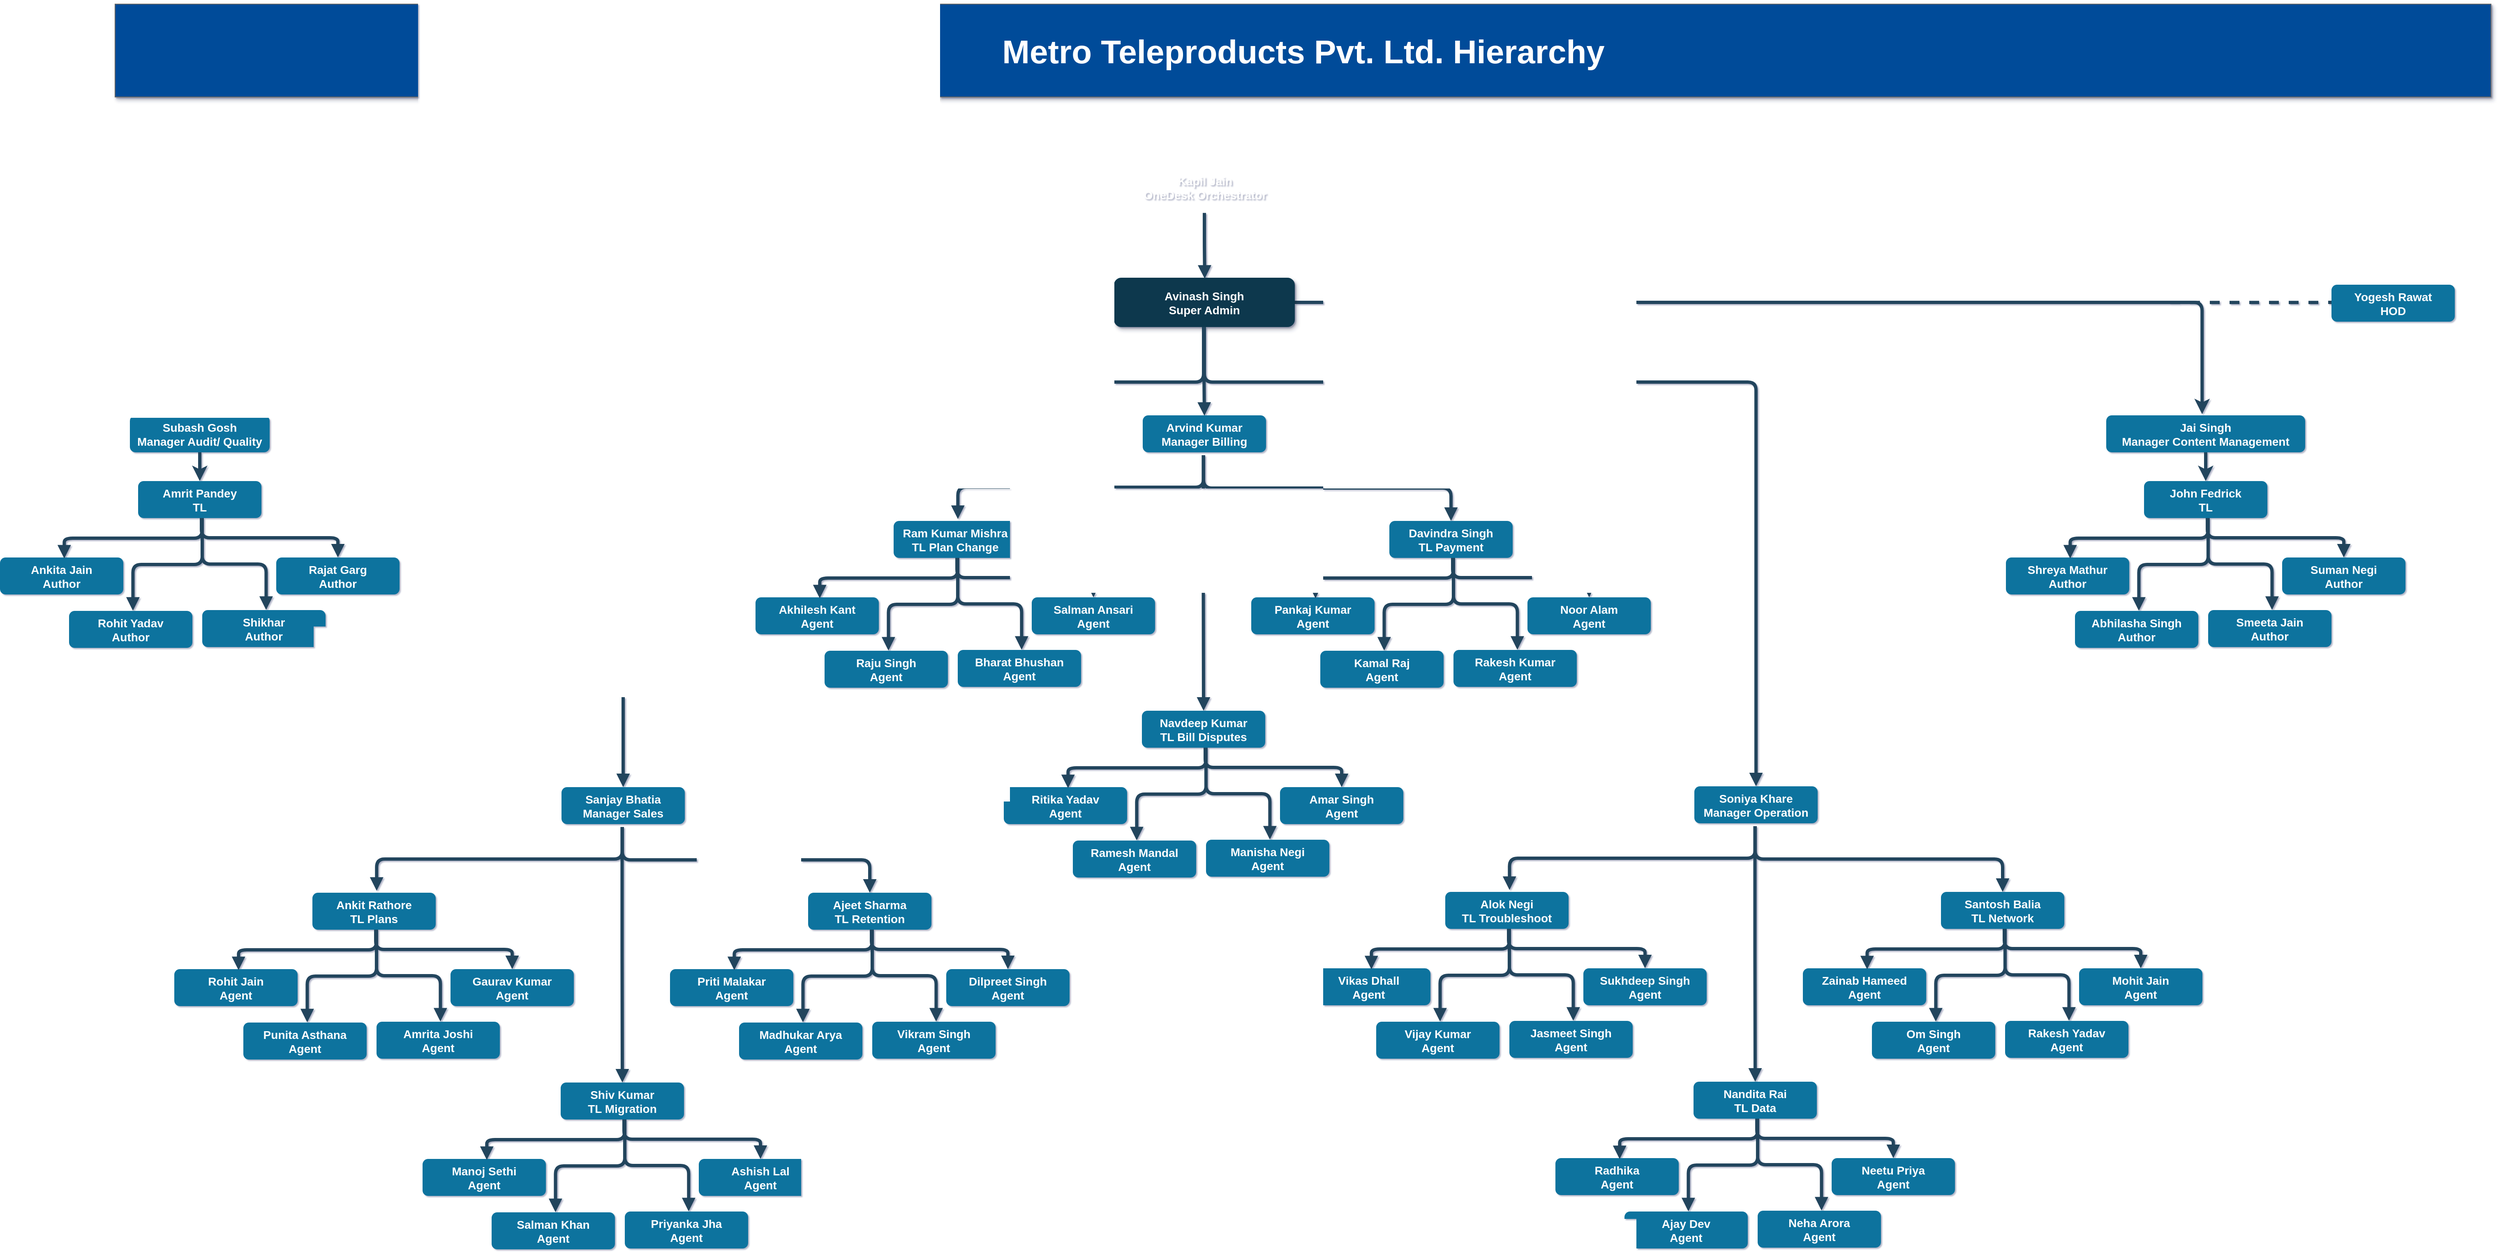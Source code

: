 <mxfile version="13.9.2" type="github" pages="2">
  <diagram id="-O00j1tQZ1MpL5goMb2f" name="Metro Teleproducts Pvt. Ltd. Hierarchy">
    <mxGraphModel dx="5277" dy="1730" grid="1" gridSize="10" guides="1" tooltips="1" connect="0" arrows="1" fold="1" page="1" pageScale="1" pageWidth="100" pageHeight="200" background="none" math="0" shadow="1">
      <root>
        <mxCell id="Ld5y9Fo_SOwqp39tFzAJ-0" />
        <mxCell id="Ld5y9Fo_SOwqp39tFzAJ-1" parent="Ld5y9Fo_SOwqp39tFzAJ-0" />
        <mxCell id="z637HSTa_vEVJ37j_fF9-0" value="Kapil Jain&#xa;OneDesk Orchestrator" style="rounded=1;fillColor=#08384D;strokeColor=none;shadow=1;gradientColor=none;fontStyle=1;fontColor=#FFFFFF;fontSize=14;verticalAlign=middle;" parent="Ld5y9Fo_SOwqp39tFzAJ-1" vertex="1">
          <mxGeometry x="301" y="244" width="250" height="60" as="geometry" />
        </mxCell>
        <mxCell id="z637HSTa_vEVJ37j_fF9-2" value="" style="edgeStyle=elbowEdgeStyle;elbow=vertical;strokeWidth=4;endArrow=block;endFill=1;fontStyle=1;strokeColor=#23445D;verticalAlign=middle;entryX=0.5;entryY=0.011;entryDx=0;entryDy=0;entryPerimeter=0;" parent="Ld5y9Fo_SOwqp39tFzAJ-1" edge="1" target="GuSd8PYzWIRowut6yvFe-29">
          <mxGeometry x="-325.5" y="344" width="100" height="100" as="geometry">
            <mxPoint x="424.5" y="444" as="sourcePoint" />
            <mxPoint x="425" y="543" as="targetPoint" />
          </mxGeometry>
        </mxCell>
        <mxCell id="4uQCeOlfSEFfpK7T84qv-11" style="edgeStyle=orthogonalEdgeStyle;rounded=1;orthogonalLoop=1;jettySize=auto;html=1;strokeWidth=4;strokeColor=#23445D;entryX=0.482;entryY=-0.033;entryDx=0;entryDy=0;entryPerimeter=0;" edge="1" parent="Ld5y9Fo_SOwqp39tFzAJ-1" source="z637HSTa_vEVJ37j_fF9-3" target="4uQCeOlfSEFfpK7T84qv-12">
          <mxGeometry relative="1" as="geometry">
            <mxPoint x="1650" y="530" as="targetPoint" />
          </mxGeometry>
        </mxCell>
        <mxCell id="0dQHdY5B3UCdXk7p-nOU-11" style="edgeStyle=orthogonalEdgeStyle;rounded=1;orthogonalLoop=1;jettySize=auto;html=1;startArrow=none;startFill=0;endArrow=classic;endFill=1;strokeColor=#23445D;strokeWidth=4;" edge="1" parent="Ld5y9Fo_SOwqp39tFzAJ-1" source="z637HSTa_vEVJ37j_fF9-3" target="0dQHdY5B3UCdXk7p-nOU-10">
          <mxGeometry relative="1" as="geometry" />
        </mxCell>
        <mxCell id="z637HSTa_vEVJ37j_fF9-3" value="Avinash Singh&#xa;Super Admin" style="rounded=1;fillColor=#08384D;strokeColor=none;shadow=1;gradientColor=none;fontStyle=1;fontColor=#FFFFFF;fontSize=14;verticalAlign=middle;" parent="Ld5y9Fo_SOwqp39tFzAJ-1" vertex="1">
          <mxGeometry x="315" y="384" width="220" height="60" as="geometry" />
        </mxCell>
        <mxCell id="z637HSTa_vEVJ37j_fF9-4" value="" style="edgeStyle=elbowEdgeStyle;elbow=vertical;strokeWidth=4;endArrow=block;endFill=1;fontStyle=1;strokeColor=#23445D;verticalAlign=middle;exitX=0.496;exitY=1.019;exitDx=0;exitDy=0;exitPerimeter=0;entryX=0.502;entryY=0.019;entryDx=0;entryDy=0;entryPerimeter=0;" parent="Ld5y9Fo_SOwqp39tFzAJ-1" edge="1" target="z637HSTa_vEVJ37j_fF9-3" source="z637HSTa_vEVJ37j_fF9-0">
          <mxGeometry x="-345.5" y="104" width="100" height="100" as="geometry">
            <mxPoint x="425" y="331" as="sourcePoint" />
            <mxPoint x="425" y="381" as="targetPoint" />
            <Array as="points" />
          </mxGeometry>
        </mxCell>
        <mxCell id="PbAjBOfByNzJKvfTmDTJ-1" value="" style="edgeStyle=elbowEdgeStyle;elbow=vertical;strokeWidth=4;endArrow=block;endFill=1;fontStyle=1;strokeColor=#23445D;exitX=0.5;exitY=1;exitDx=0;exitDy=0;verticalAlign=middle;entryX=0.521;entryY=-0.054;entryDx=0;entryDy=0;entryPerimeter=0;" parent="Ld5y9Fo_SOwqp39tFzAJ-1" edge="1" target="JM0mI9Wo3sELhNkSNja4-9">
          <mxGeometry x="-1034" y="843.5" width="100" height="100" as="geometry">
            <mxPoint x="-283" y="1052.5" as="sourcePoint" />
            <mxPoint x="-468" y="1133.5" as="targetPoint" />
          </mxGeometry>
        </mxCell>
        <mxCell id="JM0mI9Wo3sELhNkSNja4-1" value="" style="edgeStyle=elbowEdgeStyle;elbow=vertical;strokeWidth=4;endArrow=block;endFill=1;fontStyle=1;strokeColor=#23445D;verticalAlign=middle;" parent="Ld5y9Fo_SOwqp39tFzAJ-1" edge="1" target="GuSd8PYzWIRowut6yvFe-16">
          <mxGeometry x="-1033" y="817.5" width="100" height="100" as="geometry">
            <mxPoint x="-283" y="1057.5" as="sourcePoint" />
            <mxPoint x="-98" y="1132.5" as="targetPoint" />
            <Array as="points">
              <mxPoint x="-198" y="1092.5" />
            </Array>
          </mxGeometry>
        </mxCell>
        <mxCell id="JM0mI9Wo3sELhNkSNja4-4" value="" style="edgeStyle=elbowEdgeStyle;elbow=vertical;strokeWidth=4;endArrow=block;endFill=1;fontStyle=1;strokeColor=#23445D;verticalAlign=middle;" parent="Ld5y9Fo_SOwqp39tFzAJ-1" edge="1" target="GuSd8PYzWIRowut6yvFe-7">
          <mxGeometry x="-1033.29" y="952.5" width="100" height="100" as="geometry">
            <mxPoint x="-283.29" y="1052.5" as="sourcePoint" />
            <mxPoint x="-283.29" y="1132.5" as="targetPoint" />
          </mxGeometry>
        </mxCell>
        <mxCell id="JM0mI9Wo3sELhNkSNja4-8" value="Punita Asthana&#xa;Agent" style="rounded=1;fillColor=#10739E;strokeColor=none;shadow=0;gradientColor=none;fontStyle=1;fontColor=#FFFFFF;fontSize=14;aspect=fixed;verticalAlign=middle;" parent="Ld5y9Fo_SOwqp39tFzAJ-1" vertex="1">
          <mxGeometry x="-744" y="1290.5" width="150" height="45" as="geometry" />
        </mxCell>
        <mxCell id="JM0mI9Wo3sELhNkSNja4-9" value="Ankit Rathore&#xa;TL Plans" style="rounded=1;fillColor=#10739E;strokeColor=none;shadow=0;gradientColor=none;fontStyle=1;fontColor=#FFFFFF;fontSize=14;verticalAlign=middle;" parent="Ld5y9Fo_SOwqp39tFzAJ-1" vertex="1">
          <mxGeometry x="-660" y="1132.5" width="150" height="45" as="geometry" />
        </mxCell>
        <mxCell id="JM0mI9Wo3sELhNkSNja4-19" value="" style="edgeStyle=elbowEdgeStyle;elbow=vertical;strokeWidth=4;endArrow=block;endFill=1;fontStyle=1;strokeColor=#23445D;verticalAlign=middle;" parent="Ld5y9Fo_SOwqp39tFzAJ-1" target="JM0mI9Wo3sELhNkSNja4-20" edge="1">
          <mxGeometry x="-326" y="235" width="100" height="100" as="geometry">
            <mxPoint x="424" y="444" as="sourcePoint" />
            <mxPoint x="50" y="525" as="targetPoint" />
            <Array as="points">
              <mxPoint x="-133" y="511" />
              <mxPoint x="153" y="491" />
            </Array>
          </mxGeometry>
        </mxCell>
        <mxCell id="JM0mI9Wo3sELhNkSNja4-20" value="Sanjay Bhatia&#xa;Manager Sales" style="rounded=1;fillColor=#10739E;strokeColor=none;shadow=0;gradientColor=none;fontStyle=1;fontColor=#FFFFFF;fontSize=14;verticalAlign=middle;" parent="Ld5y9Fo_SOwqp39tFzAJ-1" vertex="1">
          <mxGeometry x="-357.0" y="1004" width="150" height="45" as="geometry" />
        </mxCell>
        <mxCell id="ksVVc3uu4jCE0Lhcw8x3-3" value="" style="edgeStyle=elbowEdgeStyle;elbow=vertical;strokeWidth=4;endArrow=block;endFill=1;fontStyle=1;strokeColor=#23445D;entryX=0.518;entryY=-0.005;entryDx=0;entryDy=0;entryPerimeter=0;" parent="Ld5y9Fo_SOwqp39tFzAJ-1" target="JM0mI9Wo3sELhNkSNja4-8" edge="1">
          <mxGeometry x="-1452" y="427.5" width="100" height="100" as="geometry">
            <mxPoint x="-582" y="1177.5" as="sourcePoint" />
            <mxPoint x="-582" y="1207.5" as="targetPoint" />
          </mxGeometry>
        </mxCell>
        <mxCell id="li7NG0mSVg3dnpn0o1St-4" value="Rohit Jain&#xa;Agent " style="rounded=1;fillColor=#10739E;strokeColor=none;shadow=0;gradientColor=none;fontStyle=1;fontColor=#FFFFFF;fontSize=14;aspect=fixed;verticalAlign=middle;" parent="Ld5y9Fo_SOwqp39tFzAJ-1" vertex="1">
          <mxGeometry x="-828" y="1225.5" width="150" height="45" as="geometry" />
        </mxCell>
        <mxCell id="li7NG0mSVg3dnpn0o1St-5" value="" style="edgeStyle=elbowEdgeStyle;elbow=vertical;strokeWidth=4;endArrow=block;endFill=1;fontStyle=1;strokeColor=#23445D;entryX=0.521;entryY=0.027;entryDx=0;entryDy=0;entryPerimeter=0;" parent="Ld5y9Fo_SOwqp39tFzAJ-1" target="li7NG0mSVg3dnpn0o1St-4" edge="1">
          <mxGeometry x="-1617" y="427.5" width="100" height="100" as="geometry">
            <mxPoint x="-582" y="1177.5" as="sourcePoint" />
            <mxPoint x="-747.3" y="1213.275" as="targetPoint" />
          </mxGeometry>
        </mxCell>
        <mxCell id="GuSd8PYzWIRowut6yvFe-1" value="" style="edgeStyle=elbowEdgeStyle;elbow=vertical;strokeWidth=4;endArrow=block;endFill=1;fontStyle=1;strokeColor=#23445D;" edge="1" parent="Ld5y9Fo_SOwqp39tFzAJ-1" target="GuSd8PYzWIRowut6yvFe-2">
          <mxGeometry x="-1497" y="427.5" width="100" height="100" as="geometry">
            <mxPoint x="-583" y="1177.5" as="sourcePoint" />
            <mxPoint x="-431" y="1243.5" as="targetPoint" />
          </mxGeometry>
        </mxCell>
        <mxCell id="GuSd8PYzWIRowut6yvFe-2" value="Gaurav Kumar&#xa;Agent" style="rounded=1;fillColor=#10739E;strokeColor=none;shadow=0;gradientColor=none;fontStyle=1;fontColor=#FFFFFF;fontSize=14;aspect=fixed;verticalAlign=middle;" vertex="1" parent="Ld5y9Fo_SOwqp39tFzAJ-1">
          <mxGeometry x="-492" y="1225.5" width="150" height="45" as="geometry" />
        </mxCell>
        <mxCell id="GuSd8PYzWIRowut6yvFe-4" value="Amrita Joshi&#xa;Agent" style="rounded=1;fillColor=#10739E;strokeColor=none;shadow=0;gradientColor=none;fontStyle=1;fontColor=#FFFFFF;fontSize=14;aspect=fixed;verticalAlign=middle;" vertex="1" parent="Ld5y9Fo_SOwqp39tFzAJ-1">
          <mxGeometry x="-582" y="1289.5" width="150" height="45" as="geometry" />
        </mxCell>
        <mxCell id="GuSd8PYzWIRowut6yvFe-5" value="" style="edgeStyle=elbowEdgeStyle;elbow=vertical;strokeWidth=4;endArrow=block;endFill=1;fontStyle=1;strokeColor=#23445D;entryX=0.518;entryY=-0.005;entryDx=0;entryDy=0;entryPerimeter=0;exitX=0.513;exitY=1;exitDx=0;exitDy=0;exitPerimeter=0;" edge="1" parent="Ld5y9Fo_SOwqp39tFzAJ-1" target="GuSd8PYzWIRowut6yvFe-4">
          <mxGeometry x="-1282" y="427.5" width="100" height="100" as="geometry">
            <mxPoint x="-582.05" y="1177.5" as="sourcePoint" />
            <mxPoint x="-412" y="1207.5" as="targetPoint" />
          </mxGeometry>
        </mxCell>
        <mxCell id="GuSd8PYzWIRowut6yvFe-6" value="Salman Khan&#xa;Agent" style="rounded=1;fillColor=#10739E;strokeColor=none;shadow=0;gradientColor=none;fontStyle=1;fontColor=#FFFFFF;fontSize=14;aspect=fixed;verticalAlign=middle;" vertex="1" parent="Ld5y9Fo_SOwqp39tFzAJ-1">
          <mxGeometry x="-442" y="1521.5" width="150" height="45" as="geometry" />
        </mxCell>
        <mxCell id="GuSd8PYzWIRowut6yvFe-7" value="Shiv Kumar &#xa;TL Migration" style="rounded=1;fillColor=#10739E;strokeColor=none;shadow=0;gradientColor=none;fontStyle=1;fontColor=#FFFFFF;fontSize=14;verticalAlign=middle;" vertex="1" parent="Ld5y9Fo_SOwqp39tFzAJ-1">
          <mxGeometry x="-358" y="1363.5" width="150" height="45" as="geometry" />
        </mxCell>
        <mxCell id="GuSd8PYzWIRowut6yvFe-8" value="" style="edgeStyle=elbowEdgeStyle;elbow=vertical;strokeWidth=4;endArrow=block;endFill=1;fontStyle=1;strokeColor=#23445D;entryX=0.518;entryY=-0.005;entryDx=0;entryDy=0;entryPerimeter=0;" edge="1" parent="Ld5y9Fo_SOwqp39tFzAJ-1" target="GuSd8PYzWIRowut6yvFe-6">
          <mxGeometry x="-1150" y="658.5" width="100" height="100" as="geometry">
            <mxPoint x="-280" y="1408.5" as="sourcePoint" />
            <mxPoint x="-280" y="1438.5" as="targetPoint" />
          </mxGeometry>
        </mxCell>
        <mxCell id="GuSd8PYzWIRowut6yvFe-9" value="Manoj Sethi&#xa;Agent" style="rounded=1;fillColor=#10739E;strokeColor=none;shadow=0;gradientColor=none;fontStyle=1;fontColor=#FFFFFF;fontSize=14;aspect=fixed;verticalAlign=middle;" vertex="1" parent="Ld5y9Fo_SOwqp39tFzAJ-1">
          <mxGeometry x="-526" y="1456.5" width="150" height="45" as="geometry" />
        </mxCell>
        <mxCell id="GuSd8PYzWIRowut6yvFe-10" value="" style="edgeStyle=elbowEdgeStyle;elbow=vertical;strokeWidth=4;endArrow=block;endFill=1;fontStyle=1;strokeColor=#23445D;entryX=0.521;entryY=0.027;entryDx=0;entryDy=0;entryPerimeter=0;" edge="1" parent="Ld5y9Fo_SOwqp39tFzAJ-1" target="GuSd8PYzWIRowut6yvFe-9">
          <mxGeometry x="-1315" y="658.5" width="100" height="100" as="geometry">
            <mxPoint x="-280" y="1408.5" as="sourcePoint" />
            <mxPoint x="-445.3" y="1444.275" as="targetPoint" />
          </mxGeometry>
        </mxCell>
        <mxCell id="GuSd8PYzWIRowut6yvFe-11" value="" style="edgeStyle=elbowEdgeStyle;elbow=vertical;strokeWidth=4;endArrow=block;endFill=1;fontStyle=1;strokeColor=#23445D;" edge="1" parent="Ld5y9Fo_SOwqp39tFzAJ-1" target="GuSd8PYzWIRowut6yvFe-12">
          <mxGeometry x="-1195" y="658.5" width="100" height="100" as="geometry">
            <mxPoint x="-281" y="1408.5" as="sourcePoint" />
            <mxPoint x="-129" y="1474.5" as="targetPoint" />
          </mxGeometry>
        </mxCell>
        <mxCell id="GuSd8PYzWIRowut6yvFe-12" value="Ashish Lal&#xa;Agent" style="rounded=1;fillColor=#10739E;strokeColor=none;shadow=0;gradientColor=none;fontStyle=1;fontColor=#FFFFFF;fontSize=14;aspect=fixed;verticalAlign=middle;" vertex="1" parent="Ld5y9Fo_SOwqp39tFzAJ-1">
          <mxGeometry x="-190" y="1456.5" width="150" height="45" as="geometry" />
        </mxCell>
        <mxCell id="GuSd8PYzWIRowut6yvFe-13" value="Priyanka Jha&#xa;Agent" style="rounded=1;fillColor=#10739E;strokeColor=none;shadow=0;gradientColor=none;fontStyle=1;fontColor=#FFFFFF;fontSize=14;aspect=fixed;verticalAlign=middle;" vertex="1" parent="Ld5y9Fo_SOwqp39tFzAJ-1">
          <mxGeometry x="-280" y="1520.5" width="150" height="45" as="geometry" />
        </mxCell>
        <mxCell id="GuSd8PYzWIRowut6yvFe-14" value="" style="edgeStyle=elbowEdgeStyle;elbow=vertical;strokeWidth=4;endArrow=block;endFill=1;fontStyle=1;strokeColor=#23445D;entryX=0.518;entryY=-0.005;entryDx=0;entryDy=0;entryPerimeter=0;exitX=0.513;exitY=1;exitDx=0;exitDy=0;exitPerimeter=0;" edge="1" parent="Ld5y9Fo_SOwqp39tFzAJ-1" target="GuSd8PYzWIRowut6yvFe-13">
          <mxGeometry x="-980" y="658.5" width="100" height="100" as="geometry">
            <mxPoint x="-280.05" y="1408.5" as="sourcePoint" />
            <mxPoint x="-110" y="1438.5" as="targetPoint" />
          </mxGeometry>
        </mxCell>
        <mxCell id="GuSd8PYzWIRowut6yvFe-15" value="Madhukar Arya&#xa;Agent" style="rounded=1;fillColor=#10739E;strokeColor=none;shadow=0;gradientColor=none;fontStyle=1;fontColor=#FFFFFF;fontSize=14;aspect=fixed;verticalAlign=middle;" vertex="1" parent="Ld5y9Fo_SOwqp39tFzAJ-1">
          <mxGeometry x="-141" y="1290.5" width="150" height="45" as="geometry" />
        </mxCell>
        <mxCell id="GuSd8PYzWIRowut6yvFe-16" value="Ajeet Sharma&#xa;TL Retention" style="rounded=1;fillColor=#10739E;strokeColor=none;shadow=0;gradientColor=none;fontStyle=1;fontColor=#FFFFFF;fontSize=14;verticalAlign=middle;" vertex="1" parent="Ld5y9Fo_SOwqp39tFzAJ-1">
          <mxGeometry x="-57" y="1132.5" width="150" height="45" as="geometry" />
        </mxCell>
        <mxCell id="GuSd8PYzWIRowut6yvFe-17" value="" style="edgeStyle=elbowEdgeStyle;elbow=vertical;strokeWidth=4;endArrow=block;endFill=1;fontStyle=1;strokeColor=#23445D;entryX=0.518;entryY=-0.005;entryDx=0;entryDy=0;entryPerimeter=0;" edge="1" parent="Ld5y9Fo_SOwqp39tFzAJ-1" target="GuSd8PYzWIRowut6yvFe-15">
          <mxGeometry x="-849" y="427.5" width="100" height="100" as="geometry">
            <mxPoint x="21" y="1177.5" as="sourcePoint" />
            <mxPoint x="21" y="1207.5" as="targetPoint" />
          </mxGeometry>
        </mxCell>
        <mxCell id="GuSd8PYzWIRowut6yvFe-18" value="Priti Malakar&#xa;Agent" style="rounded=1;fillColor=#10739E;strokeColor=none;shadow=0;gradientColor=none;fontStyle=1;fontColor=#FFFFFF;fontSize=14;aspect=fixed;verticalAlign=middle;" vertex="1" parent="Ld5y9Fo_SOwqp39tFzAJ-1">
          <mxGeometry x="-225" y="1225.5" width="150" height="45" as="geometry" />
        </mxCell>
        <mxCell id="GuSd8PYzWIRowut6yvFe-19" value="" style="edgeStyle=elbowEdgeStyle;elbow=vertical;strokeWidth=4;endArrow=block;endFill=1;fontStyle=1;strokeColor=#23445D;entryX=0.521;entryY=0.027;entryDx=0;entryDy=0;entryPerimeter=0;" edge="1" parent="Ld5y9Fo_SOwqp39tFzAJ-1" target="GuSd8PYzWIRowut6yvFe-18">
          <mxGeometry x="-1014" y="427.5" width="100" height="100" as="geometry">
            <mxPoint x="21" y="1177.5" as="sourcePoint" />
            <mxPoint x="-144.3" y="1213.275" as="targetPoint" />
          </mxGeometry>
        </mxCell>
        <mxCell id="GuSd8PYzWIRowut6yvFe-20" value="" style="edgeStyle=elbowEdgeStyle;elbow=vertical;strokeWidth=4;endArrow=block;endFill=1;fontStyle=1;strokeColor=#23445D;" edge="1" parent="Ld5y9Fo_SOwqp39tFzAJ-1" target="GuSd8PYzWIRowut6yvFe-21">
          <mxGeometry x="-894" y="427.5" width="100" height="100" as="geometry">
            <mxPoint x="20" y="1177.5" as="sourcePoint" />
            <mxPoint x="172" y="1243.5" as="targetPoint" />
          </mxGeometry>
        </mxCell>
        <mxCell id="GuSd8PYzWIRowut6yvFe-21" value="Dilpreet Singh&#xa;Agent" style="rounded=1;fillColor=#10739E;strokeColor=none;shadow=0;gradientColor=none;fontStyle=1;fontColor=#FFFFFF;fontSize=14;aspect=fixed;verticalAlign=middle;" vertex="1" parent="Ld5y9Fo_SOwqp39tFzAJ-1">
          <mxGeometry x="111" y="1225.5" width="150" height="45" as="geometry" />
        </mxCell>
        <mxCell id="GuSd8PYzWIRowut6yvFe-22" value="Vikram Singh&#xa;Agent" style="rounded=1;fillColor=#10739E;strokeColor=none;shadow=0;gradientColor=none;fontStyle=1;fontColor=#FFFFFF;fontSize=14;aspect=fixed;verticalAlign=middle;" vertex="1" parent="Ld5y9Fo_SOwqp39tFzAJ-1">
          <mxGeometry x="21" y="1289.5" width="150" height="45" as="geometry" />
        </mxCell>
        <mxCell id="GuSd8PYzWIRowut6yvFe-23" value="" style="edgeStyle=elbowEdgeStyle;elbow=vertical;strokeWidth=4;endArrow=block;endFill=1;fontStyle=1;strokeColor=#23445D;entryX=0.518;entryY=-0.005;entryDx=0;entryDy=0;entryPerimeter=0;exitX=0.513;exitY=1;exitDx=0;exitDy=0;exitPerimeter=0;" edge="1" parent="Ld5y9Fo_SOwqp39tFzAJ-1" target="GuSd8PYzWIRowut6yvFe-22">
          <mxGeometry x="-679" y="427.5" width="100" height="100" as="geometry">
            <mxPoint x="20.95" y="1177.5" as="sourcePoint" />
            <mxPoint x="191" y="1207.5" as="targetPoint" />
          </mxGeometry>
        </mxCell>
        <mxCell id="GuSd8PYzWIRowut6yvFe-24" value="" style="edgeStyle=elbowEdgeStyle;elbow=vertical;strokeWidth=4;endArrow=block;endFill=1;fontStyle=1;strokeColor=#23445D;exitX=0.5;exitY=1;exitDx=0;exitDy=0;verticalAlign=middle;entryX=0.521;entryY=-0.054;entryDx=0;entryDy=0;entryPerimeter=0;" edge="1" parent="Ld5y9Fo_SOwqp39tFzAJ-1" target="GuSd8PYzWIRowut6yvFe-28">
          <mxGeometry x="-327" y="391" width="100" height="100" as="geometry">
            <mxPoint x="424" y="600.0" as="sourcePoint" />
            <mxPoint x="239" y="681" as="targetPoint" />
          </mxGeometry>
        </mxCell>
        <mxCell id="GuSd8PYzWIRowut6yvFe-25" value="" style="edgeStyle=elbowEdgeStyle;elbow=vertical;strokeWidth=4;endArrow=block;endFill=1;fontStyle=1;strokeColor=#23445D;verticalAlign=middle;" edge="1" parent="Ld5y9Fo_SOwqp39tFzAJ-1" target="GuSd8PYzWIRowut6yvFe-47">
          <mxGeometry x="-326" y="365" width="100" height="100" as="geometry">
            <mxPoint x="424" y="605" as="sourcePoint" />
            <mxPoint x="609" y="680" as="targetPoint" />
            <Array as="points">
              <mxPoint x="509" y="640" />
            </Array>
          </mxGeometry>
        </mxCell>
        <mxCell id="GuSd8PYzWIRowut6yvFe-26" value="" style="edgeStyle=elbowEdgeStyle;elbow=vertical;strokeWidth=4;endArrow=block;endFill=1;fontStyle=1;strokeColor=#23445D;verticalAlign=middle;" edge="1" parent="Ld5y9Fo_SOwqp39tFzAJ-1" target="GuSd8PYzWIRowut6yvFe-38">
          <mxGeometry x="-326.29" y="500" width="100" height="100" as="geometry">
            <mxPoint x="423.71" y="600" as="sourcePoint" />
            <mxPoint x="423.71" y="680" as="targetPoint" />
          </mxGeometry>
        </mxCell>
        <mxCell id="GuSd8PYzWIRowut6yvFe-27" value="Raju Singh&#xa;Agent" style="rounded=1;fillColor=#10739E;strokeColor=none;shadow=0;gradientColor=none;fontStyle=1;fontColor=#FFFFFF;fontSize=14;aspect=fixed;verticalAlign=middle;" vertex="1" parent="Ld5y9Fo_SOwqp39tFzAJ-1">
          <mxGeometry x="-37" y="838" width="150" height="45" as="geometry" />
        </mxCell>
        <mxCell id="GuSd8PYzWIRowut6yvFe-28" value="Ram Kumar Mishra&#xa;TL Plan Change" style="rounded=1;fillColor=#10739E;strokeColor=none;shadow=0;gradientColor=none;fontStyle=1;fontColor=#FFFFFF;fontSize=14;verticalAlign=middle;" vertex="1" parent="Ld5y9Fo_SOwqp39tFzAJ-1">
          <mxGeometry x="47" y="680" width="150" height="45" as="geometry" />
        </mxCell>
        <mxCell id="GuSd8PYzWIRowut6yvFe-29" value="Arvind Kumar&#xa;Manager Billing" style="rounded=1;fillColor=#10739E;strokeColor=none;shadow=0;gradientColor=none;fontStyle=1;fontColor=#FFFFFF;fontSize=14;verticalAlign=middle;" vertex="1" parent="Ld5y9Fo_SOwqp39tFzAJ-1">
          <mxGeometry x="350.0" y="551.5" width="150" height="45" as="geometry" />
        </mxCell>
        <mxCell id="GuSd8PYzWIRowut6yvFe-30" value="" style="edgeStyle=elbowEdgeStyle;elbow=vertical;strokeWidth=4;endArrow=block;endFill=1;fontStyle=1;strokeColor=#23445D;entryX=0.518;entryY=-0.005;entryDx=0;entryDy=0;entryPerimeter=0;" edge="1" parent="Ld5y9Fo_SOwqp39tFzAJ-1" target="GuSd8PYzWIRowut6yvFe-27">
          <mxGeometry x="-745" y="-25.0" width="100" height="100" as="geometry">
            <mxPoint x="125" y="725" as="sourcePoint" />
            <mxPoint x="125" y="755" as="targetPoint" />
          </mxGeometry>
        </mxCell>
        <mxCell id="GuSd8PYzWIRowut6yvFe-31" value="Akhilesh Kant&#xa;Agent" style="rounded=1;fillColor=#10739E;strokeColor=none;shadow=0;gradientColor=none;fontStyle=1;fontColor=#FFFFFF;fontSize=14;aspect=fixed;verticalAlign=middle;" vertex="1" parent="Ld5y9Fo_SOwqp39tFzAJ-1">
          <mxGeometry x="-121" y="773" width="150" height="45" as="geometry" />
        </mxCell>
        <mxCell id="GuSd8PYzWIRowut6yvFe-32" value="" style="edgeStyle=elbowEdgeStyle;elbow=vertical;strokeWidth=4;endArrow=block;endFill=1;fontStyle=1;strokeColor=#23445D;entryX=0.521;entryY=0.027;entryDx=0;entryDy=0;entryPerimeter=0;" edge="1" parent="Ld5y9Fo_SOwqp39tFzAJ-1" target="GuSd8PYzWIRowut6yvFe-31">
          <mxGeometry x="-910" y="-25.0" width="100" height="100" as="geometry">
            <mxPoint x="125" y="725" as="sourcePoint" />
            <mxPoint x="-40.3" y="760.775" as="targetPoint" />
          </mxGeometry>
        </mxCell>
        <mxCell id="GuSd8PYzWIRowut6yvFe-33" value="" style="edgeStyle=elbowEdgeStyle;elbow=vertical;strokeWidth=4;endArrow=block;endFill=1;fontStyle=1;strokeColor=#23445D;" edge="1" parent="Ld5y9Fo_SOwqp39tFzAJ-1" target="GuSd8PYzWIRowut6yvFe-34">
          <mxGeometry x="-790" y="-25.0" width="100" height="100" as="geometry">
            <mxPoint x="124" y="725" as="sourcePoint" />
            <mxPoint x="276" y="791" as="targetPoint" />
          </mxGeometry>
        </mxCell>
        <mxCell id="GuSd8PYzWIRowut6yvFe-34" value="Salman Ansari&#xa;Agent" style="rounded=1;fillColor=#10739E;strokeColor=none;shadow=0;gradientColor=none;fontStyle=1;fontColor=#FFFFFF;fontSize=14;aspect=fixed;verticalAlign=middle;" vertex="1" parent="Ld5y9Fo_SOwqp39tFzAJ-1">
          <mxGeometry x="215" y="773" width="150" height="45" as="geometry" />
        </mxCell>
        <mxCell id="GuSd8PYzWIRowut6yvFe-35" value="Bharat Bhushan&#xa;Agent" style="rounded=1;fillColor=#10739E;strokeColor=none;shadow=0;gradientColor=none;fontStyle=1;fontColor=#FFFFFF;fontSize=14;aspect=fixed;verticalAlign=middle;" vertex="1" parent="Ld5y9Fo_SOwqp39tFzAJ-1">
          <mxGeometry x="125" y="837" width="150" height="45" as="geometry" />
        </mxCell>
        <mxCell id="GuSd8PYzWIRowut6yvFe-36" value="" style="edgeStyle=elbowEdgeStyle;elbow=vertical;strokeWidth=4;endArrow=block;endFill=1;fontStyle=1;strokeColor=#23445D;entryX=0.518;entryY=-0.005;entryDx=0;entryDy=0;entryPerimeter=0;exitX=0.513;exitY=1;exitDx=0;exitDy=0;exitPerimeter=0;" edge="1" parent="Ld5y9Fo_SOwqp39tFzAJ-1" target="GuSd8PYzWIRowut6yvFe-35">
          <mxGeometry x="-575" y="-25.0" width="100" height="100" as="geometry">
            <mxPoint x="124.95" y="725" as="sourcePoint" />
            <mxPoint x="295" y="755" as="targetPoint" />
          </mxGeometry>
        </mxCell>
        <mxCell id="GuSd8PYzWIRowut6yvFe-37" value="Ramesh Mandal&#xa;Agent" style="rounded=1;fillColor=#10739E;strokeColor=none;shadow=0;gradientColor=none;fontStyle=1;fontColor=#FFFFFF;fontSize=14;aspect=fixed;verticalAlign=middle;" vertex="1" parent="Ld5y9Fo_SOwqp39tFzAJ-1">
          <mxGeometry x="265" y="1069" width="150" height="45" as="geometry" />
        </mxCell>
        <mxCell id="GuSd8PYzWIRowut6yvFe-38" value="Navdeep Kumar &#xa;TL Bill Disputes" style="rounded=1;fillColor=#10739E;strokeColor=none;shadow=0;gradientColor=none;fontStyle=1;fontColor=#FFFFFF;fontSize=14;verticalAlign=middle;" vertex="1" parent="Ld5y9Fo_SOwqp39tFzAJ-1">
          <mxGeometry x="349" y="911" width="150" height="45" as="geometry" />
        </mxCell>
        <mxCell id="GuSd8PYzWIRowut6yvFe-39" value="" style="edgeStyle=elbowEdgeStyle;elbow=vertical;strokeWidth=4;endArrow=block;endFill=1;fontStyle=1;strokeColor=#23445D;entryX=0.518;entryY=-0.005;entryDx=0;entryDy=0;entryPerimeter=0;" edge="1" parent="Ld5y9Fo_SOwqp39tFzAJ-1" target="GuSd8PYzWIRowut6yvFe-37">
          <mxGeometry x="-443" y="206.0" width="100" height="100" as="geometry">
            <mxPoint x="427" y="956" as="sourcePoint" />
            <mxPoint x="427" y="986" as="targetPoint" />
          </mxGeometry>
        </mxCell>
        <mxCell id="GuSd8PYzWIRowut6yvFe-40" value="Ritika Yadav&#xa;Agent" style="rounded=1;fillColor=#10739E;strokeColor=none;shadow=0;gradientColor=none;fontStyle=1;fontColor=#FFFFFF;fontSize=14;aspect=fixed;verticalAlign=middle;" vertex="1" parent="Ld5y9Fo_SOwqp39tFzAJ-1">
          <mxGeometry x="181" y="1004" width="150" height="45" as="geometry" />
        </mxCell>
        <mxCell id="GuSd8PYzWIRowut6yvFe-41" value="" style="edgeStyle=elbowEdgeStyle;elbow=vertical;strokeWidth=4;endArrow=block;endFill=1;fontStyle=1;strokeColor=#23445D;entryX=0.521;entryY=0.027;entryDx=0;entryDy=0;entryPerimeter=0;" edge="1" parent="Ld5y9Fo_SOwqp39tFzAJ-1" target="GuSd8PYzWIRowut6yvFe-40">
          <mxGeometry x="-608" y="206.0" width="100" height="100" as="geometry">
            <mxPoint x="427" y="956" as="sourcePoint" />
            <mxPoint x="261.7" y="991.775" as="targetPoint" />
          </mxGeometry>
        </mxCell>
        <mxCell id="GuSd8PYzWIRowut6yvFe-42" value="" style="edgeStyle=elbowEdgeStyle;elbow=vertical;strokeWidth=4;endArrow=block;endFill=1;fontStyle=1;strokeColor=#23445D;" edge="1" parent="Ld5y9Fo_SOwqp39tFzAJ-1" target="GuSd8PYzWIRowut6yvFe-43">
          <mxGeometry x="-488" y="206.0" width="100" height="100" as="geometry">
            <mxPoint x="426" y="956" as="sourcePoint" />
            <mxPoint x="578" y="1022" as="targetPoint" />
          </mxGeometry>
        </mxCell>
        <mxCell id="GuSd8PYzWIRowut6yvFe-43" value="Amar Singh&#xa;Agent" style="rounded=1;fillColor=#10739E;strokeColor=none;shadow=0;gradientColor=none;fontStyle=1;fontColor=#FFFFFF;fontSize=14;aspect=fixed;verticalAlign=middle;" vertex="1" parent="Ld5y9Fo_SOwqp39tFzAJ-1">
          <mxGeometry x="517" y="1004" width="150" height="45" as="geometry" />
        </mxCell>
        <mxCell id="GuSd8PYzWIRowut6yvFe-44" value="Manisha Negi&#xa;Agent" style="rounded=1;fillColor=#10739E;strokeColor=none;shadow=0;gradientColor=none;fontStyle=1;fontColor=#FFFFFF;fontSize=14;aspect=fixed;verticalAlign=middle;" vertex="1" parent="Ld5y9Fo_SOwqp39tFzAJ-1">
          <mxGeometry x="427" y="1068" width="150" height="45" as="geometry" />
        </mxCell>
        <mxCell id="GuSd8PYzWIRowut6yvFe-45" value="" style="edgeStyle=elbowEdgeStyle;elbow=vertical;strokeWidth=4;endArrow=block;endFill=1;fontStyle=1;strokeColor=#23445D;entryX=0.518;entryY=-0.005;entryDx=0;entryDy=0;entryPerimeter=0;exitX=0.513;exitY=1;exitDx=0;exitDy=0;exitPerimeter=0;" edge="1" parent="Ld5y9Fo_SOwqp39tFzAJ-1" target="GuSd8PYzWIRowut6yvFe-44">
          <mxGeometry x="-273" y="206.0" width="100" height="100" as="geometry">
            <mxPoint x="426.95" y="956" as="sourcePoint" />
            <mxPoint x="597" y="986" as="targetPoint" />
          </mxGeometry>
        </mxCell>
        <mxCell id="GuSd8PYzWIRowut6yvFe-46" value="Kamal Raj&#xa;Agent" style="rounded=1;fillColor=#10739E;strokeColor=none;shadow=0;gradientColor=none;fontStyle=1;fontColor=#FFFFFF;fontSize=14;aspect=fixed;verticalAlign=middle;" vertex="1" parent="Ld5y9Fo_SOwqp39tFzAJ-1">
          <mxGeometry x="566" y="838" width="150" height="45" as="geometry" />
        </mxCell>
        <mxCell id="GuSd8PYzWIRowut6yvFe-47" value="Davindra Singh&#xa;TL Payment" style="rounded=1;fillColor=#10739E;strokeColor=none;shadow=0;gradientColor=none;fontStyle=1;fontColor=#FFFFFF;fontSize=14;verticalAlign=middle;" vertex="1" parent="Ld5y9Fo_SOwqp39tFzAJ-1">
          <mxGeometry x="650" y="680" width="150" height="45" as="geometry" />
        </mxCell>
        <mxCell id="GuSd8PYzWIRowut6yvFe-48" value="" style="edgeStyle=elbowEdgeStyle;elbow=vertical;strokeWidth=4;endArrow=block;endFill=1;fontStyle=1;strokeColor=#23445D;entryX=0.518;entryY=-0.005;entryDx=0;entryDy=0;entryPerimeter=0;" edge="1" parent="Ld5y9Fo_SOwqp39tFzAJ-1" target="GuSd8PYzWIRowut6yvFe-46">
          <mxGeometry x="-142" y="-25.0" width="100" height="100" as="geometry">
            <mxPoint x="728" y="725" as="sourcePoint" />
            <mxPoint x="728" y="755" as="targetPoint" />
          </mxGeometry>
        </mxCell>
        <mxCell id="GuSd8PYzWIRowut6yvFe-49" value="Pankaj Kumar&#xa;Agent" style="rounded=1;fillColor=#10739E;strokeColor=none;shadow=0;gradientColor=none;fontStyle=1;fontColor=#FFFFFF;fontSize=14;aspect=fixed;verticalAlign=middle;" vertex="1" parent="Ld5y9Fo_SOwqp39tFzAJ-1">
          <mxGeometry x="482" y="773" width="150" height="45" as="geometry" />
        </mxCell>
        <mxCell id="GuSd8PYzWIRowut6yvFe-50" value="" style="edgeStyle=elbowEdgeStyle;elbow=vertical;strokeWidth=4;endArrow=block;endFill=1;fontStyle=1;strokeColor=#23445D;entryX=0.521;entryY=0.027;entryDx=0;entryDy=0;entryPerimeter=0;" edge="1" parent="Ld5y9Fo_SOwqp39tFzAJ-1" target="GuSd8PYzWIRowut6yvFe-49">
          <mxGeometry x="-307" y="-25.0" width="100" height="100" as="geometry">
            <mxPoint x="728" y="725" as="sourcePoint" />
            <mxPoint x="562.7" y="760.775" as="targetPoint" />
          </mxGeometry>
        </mxCell>
        <mxCell id="GuSd8PYzWIRowut6yvFe-51" value="" style="edgeStyle=elbowEdgeStyle;elbow=vertical;strokeWidth=4;endArrow=block;endFill=1;fontStyle=1;strokeColor=#23445D;" edge="1" parent="Ld5y9Fo_SOwqp39tFzAJ-1" target="GuSd8PYzWIRowut6yvFe-52">
          <mxGeometry x="-187" y="-25.0" width="100" height="100" as="geometry">
            <mxPoint x="727" y="725" as="sourcePoint" />
            <mxPoint x="879" y="791" as="targetPoint" />
          </mxGeometry>
        </mxCell>
        <mxCell id="GuSd8PYzWIRowut6yvFe-52" value="Noor Alam&#xa;Agent" style="rounded=1;fillColor=#10739E;strokeColor=none;shadow=0;gradientColor=none;fontStyle=1;fontColor=#FFFFFF;fontSize=14;aspect=fixed;verticalAlign=middle;" vertex="1" parent="Ld5y9Fo_SOwqp39tFzAJ-1">
          <mxGeometry x="818" y="773" width="150" height="45" as="geometry" />
        </mxCell>
        <mxCell id="GuSd8PYzWIRowut6yvFe-53" value="Rakesh Kumar&#xa;Agent" style="rounded=1;fillColor=#10739E;strokeColor=none;shadow=0;gradientColor=none;fontStyle=1;fontColor=#FFFFFF;fontSize=14;aspect=fixed;verticalAlign=middle;" vertex="1" parent="Ld5y9Fo_SOwqp39tFzAJ-1">
          <mxGeometry x="728" y="837" width="150" height="45" as="geometry" />
        </mxCell>
        <mxCell id="GuSd8PYzWIRowut6yvFe-54" value="" style="edgeStyle=elbowEdgeStyle;elbow=vertical;strokeWidth=4;endArrow=block;endFill=1;fontStyle=1;strokeColor=#23445D;entryX=0.518;entryY=-0.005;entryDx=0;entryDy=0;entryPerimeter=0;exitX=0.513;exitY=1;exitDx=0;exitDy=0;exitPerimeter=0;" edge="1" parent="Ld5y9Fo_SOwqp39tFzAJ-1" target="GuSd8PYzWIRowut6yvFe-53">
          <mxGeometry x="28" y="-25.0" width="100" height="100" as="geometry">
            <mxPoint x="727.95" y="725" as="sourcePoint" />
            <mxPoint x="898" y="755" as="targetPoint" />
          </mxGeometry>
        </mxCell>
        <mxCell id="GuSd8PYzWIRowut6yvFe-55" value="" style="edgeStyle=elbowEdgeStyle;elbow=vertical;strokeWidth=4;endArrow=block;endFill=1;fontStyle=1;strokeColor=#23445D;exitX=0.5;exitY=1;exitDx=0;exitDy=0;verticalAlign=middle;entryX=0.521;entryY=-0.054;entryDx=0;entryDy=0;entryPerimeter=0;" edge="1" parent="Ld5y9Fo_SOwqp39tFzAJ-1" target="GuSd8PYzWIRowut6yvFe-59">
          <mxGeometry x="344" y="842.5" width="100" height="100" as="geometry">
            <mxPoint x="1095" y="1051.5" as="sourcePoint" />
            <mxPoint x="910" y="1132.5" as="targetPoint" />
          </mxGeometry>
        </mxCell>
        <mxCell id="GuSd8PYzWIRowut6yvFe-56" value="" style="edgeStyle=elbowEdgeStyle;elbow=vertical;strokeWidth=4;endArrow=block;endFill=1;fontStyle=1;strokeColor=#23445D;verticalAlign=middle;" edge="1" parent="Ld5y9Fo_SOwqp39tFzAJ-1" target="GuSd8PYzWIRowut6yvFe-79">
          <mxGeometry x="345" y="816.5" width="100" height="100" as="geometry">
            <mxPoint x="1095" y="1056.5" as="sourcePoint" />
            <mxPoint x="1280" y="1131.5" as="targetPoint" />
            <Array as="points">
              <mxPoint x="1180" y="1091.5" />
            </Array>
          </mxGeometry>
        </mxCell>
        <mxCell id="GuSd8PYzWIRowut6yvFe-57" value="" style="edgeStyle=elbowEdgeStyle;elbow=vertical;strokeWidth=4;endArrow=block;endFill=1;fontStyle=1;strokeColor=#23445D;verticalAlign=middle;" edge="1" parent="Ld5y9Fo_SOwqp39tFzAJ-1" target="GuSd8PYzWIRowut6yvFe-70">
          <mxGeometry x="344.71" y="951.5" width="100" height="100" as="geometry">
            <mxPoint x="1094.71" y="1051.5" as="sourcePoint" />
            <mxPoint x="1094.71" y="1131.5" as="targetPoint" />
          </mxGeometry>
        </mxCell>
        <mxCell id="GuSd8PYzWIRowut6yvFe-58" value="Vijay Kumar&#xa;Agent" style="rounded=1;fillColor=#10739E;strokeColor=none;shadow=0;gradientColor=none;fontStyle=1;fontColor=#FFFFFF;fontSize=14;aspect=fixed;verticalAlign=middle;" vertex="1" parent="Ld5y9Fo_SOwqp39tFzAJ-1">
          <mxGeometry x="634" y="1289.5" width="150" height="45" as="geometry" />
        </mxCell>
        <mxCell id="GuSd8PYzWIRowut6yvFe-59" value="Alok Negi&#xa;TL Troubleshoot" style="rounded=1;fillColor=#10739E;strokeColor=none;shadow=0;gradientColor=none;fontStyle=1;fontColor=#FFFFFF;fontSize=14;verticalAlign=middle;" vertex="1" parent="Ld5y9Fo_SOwqp39tFzAJ-1">
          <mxGeometry x="718" y="1131.5" width="150" height="45" as="geometry" />
        </mxCell>
        <mxCell id="GuSd8PYzWIRowut6yvFe-60" value="" style="edgeStyle=elbowEdgeStyle;elbow=vertical;strokeWidth=4;endArrow=block;endFill=1;fontStyle=1;strokeColor=#23445D;verticalAlign=middle;" edge="1" parent="Ld5y9Fo_SOwqp39tFzAJ-1" target="GuSd8PYzWIRowut6yvFe-61" source="z637HSTa_vEVJ37j_fF9-3">
          <mxGeometry x="1938" y="235" width="100" height="100" as="geometry">
            <mxPoint x="1090" y="428" as="sourcePoint" />
            <mxPoint x="1557" y="535.5" as="targetPoint" />
            <Array as="points">
              <mxPoint x="620" y="511" />
              <mxPoint x="1007" y="514" />
              <mxPoint x="2417" y="491" />
            </Array>
          </mxGeometry>
        </mxCell>
        <mxCell id="GuSd8PYzWIRowut6yvFe-61" value="Soniya Khare&#xa;Manager Operation" style="rounded=1;fillColor=#10739E;strokeColor=none;shadow=0;gradientColor=none;fontStyle=1;fontColor=#FFFFFF;fontSize=14;verticalAlign=middle;" vertex="1" parent="Ld5y9Fo_SOwqp39tFzAJ-1">
          <mxGeometry x="1021.0" y="1003" width="150" height="45" as="geometry" />
        </mxCell>
        <mxCell id="GuSd8PYzWIRowut6yvFe-62" value="" style="edgeStyle=elbowEdgeStyle;elbow=vertical;strokeWidth=4;endArrow=block;endFill=1;fontStyle=1;strokeColor=#23445D;entryX=0.518;entryY=-0.005;entryDx=0;entryDy=0;entryPerimeter=0;" edge="1" parent="Ld5y9Fo_SOwqp39tFzAJ-1" target="GuSd8PYzWIRowut6yvFe-58">
          <mxGeometry x="-74" y="426.5" width="100" height="100" as="geometry">
            <mxPoint x="796" y="1176.5" as="sourcePoint" />
            <mxPoint x="796" y="1206.5" as="targetPoint" />
          </mxGeometry>
        </mxCell>
        <mxCell id="GuSd8PYzWIRowut6yvFe-63" value="Vikas Dhall&#xa;Agent" style="rounded=1;fillColor=#10739E;strokeColor=none;shadow=0;gradientColor=none;fontStyle=1;fontColor=#FFFFFF;fontSize=14;aspect=fixed;verticalAlign=middle;" vertex="1" parent="Ld5y9Fo_SOwqp39tFzAJ-1">
          <mxGeometry x="550" y="1224.5" width="150" height="45" as="geometry" />
        </mxCell>
        <mxCell id="GuSd8PYzWIRowut6yvFe-64" value="" style="edgeStyle=elbowEdgeStyle;elbow=vertical;strokeWidth=4;endArrow=block;endFill=1;fontStyle=1;strokeColor=#23445D;entryX=0.521;entryY=0.027;entryDx=0;entryDy=0;entryPerimeter=0;" edge="1" parent="Ld5y9Fo_SOwqp39tFzAJ-1" target="GuSd8PYzWIRowut6yvFe-63">
          <mxGeometry x="-239" y="426.5" width="100" height="100" as="geometry">
            <mxPoint x="796" y="1176.5" as="sourcePoint" />
            <mxPoint x="630.7" y="1212.275" as="targetPoint" />
          </mxGeometry>
        </mxCell>
        <mxCell id="GuSd8PYzWIRowut6yvFe-65" value="" style="edgeStyle=elbowEdgeStyle;elbow=vertical;strokeWidth=4;endArrow=block;endFill=1;fontStyle=1;strokeColor=#23445D;" edge="1" parent="Ld5y9Fo_SOwqp39tFzAJ-1" target="GuSd8PYzWIRowut6yvFe-66">
          <mxGeometry x="-119" y="426.5" width="100" height="100" as="geometry">
            <mxPoint x="795" y="1176.5" as="sourcePoint" />
            <mxPoint x="947" y="1242.5" as="targetPoint" />
          </mxGeometry>
        </mxCell>
        <mxCell id="GuSd8PYzWIRowut6yvFe-66" value="Sukhdeep Singh&#xa;Agent" style="rounded=1;fillColor=#10739E;strokeColor=none;shadow=0;gradientColor=none;fontStyle=1;fontColor=#FFFFFF;fontSize=14;aspect=fixed;verticalAlign=middle;" vertex="1" parent="Ld5y9Fo_SOwqp39tFzAJ-1">
          <mxGeometry x="886" y="1224.5" width="150" height="45" as="geometry" />
        </mxCell>
        <mxCell id="GuSd8PYzWIRowut6yvFe-67" value="Jasmeet Singh&#xa;Agent " style="rounded=1;fillColor=#10739E;strokeColor=none;shadow=0;gradientColor=none;fontStyle=1;fontColor=#FFFFFF;fontSize=14;aspect=fixed;verticalAlign=middle;" vertex="1" parent="Ld5y9Fo_SOwqp39tFzAJ-1">
          <mxGeometry x="796" y="1288.5" width="150" height="45" as="geometry" />
        </mxCell>
        <mxCell id="GuSd8PYzWIRowut6yvFe-68" value="" style="edgeStyle=elbowEdgeStyle;elbow=vertical;strokeWidth=4;endArrow=block;endFill=1;fontStyle=1;strokeColor=#23445D;entryX=0.518;entryY=-0.005;entryDx=0;entryDy=0;entryPerimeter=0;exitX=0.513;exitY=1;exitDx=0;exitDy=0;exitPerimeter=0;" edge="1" parent="Ld5y9Fo_SOwqp39tFzAJ-1" target="GuSd8PYzWIRowut6yvFe-67">
          <mxGeometry x="96" y="426.5" width="100" height="100" as="geometry">
            <mxPoint x="795.95" y="1176.5" as="sourcePoint" />
            <mxPoint x="966" y="1206.5" as="targetPoint" />
          </mxGeometry>
        </mxCell>
        <mxCell id="GuSd8PYzWIRowut6yvFe-69" value="Ajay Dev&#xa;Agent" style="rounded=1;fillColor=#10739E;strokeColor=none;shadow=0;gradientColor=none;fontStyle=1;fontColor=#FFFFFF;fontSize=14;aspect=fixed;verticalAlign=middle;" vertex="1" parent="Ld5y9Fo_SOwqp39tFzAJ-1">
          <mxGeometry x="936" y="1520.5" width="150" height="45" as="geometry" />
        </mxCell>
        <mxCell id="GuSd8PYzWIRowut6yvFe-70" value="Nandita Rai&#xa;TL Data" style="rounded=1;fillColor=#10739E;strokeColor=none;shadow=0;gradientColor=none;fontStyle=1;fontColor=#FFFFFF;fontSize=14;verticalAlign=middle;" vertex="1" parent="Ld5y9Fo_SOwqp39tFzAJ-1">
          <mxGeometry x="1020" y="1362.5" width="150" height="45" as="geometry" />
        </mxCell>
        <mxCell id="GuSd8PYzWIRowut6yvFe-71" value="" style="edgeStyle=elbowEdgeStyle;elbow=vertical;strokeWidth=4;endArrow=block;endFill=1;fontStyle=1;strokeColor=#23445D;entryX=0.518;entryY=-0.005;entryDx=0;entryDy=0;entryPerimeter=0;" edge="1" parent="Ld5y9Fo_SOwqp39tFzAJ-1" target="GuSd8PYzWIRowut6yvFe-69">
          <mxGeometry x="228" y="657.5" width="100" height="100" as="geometry">
            <mxPoint x="1098.0" y="1407.5" as="sourcePoint" />
            <mxPoint x="1098" y="1437.5" as="targetPoint" />
          </mxGeometry>
        </mxCell>
        <mxCell id="GuSd8PYzWIRowut6yvFe-72" value="Radhika&#xa;Agent" style="rounded=1;fillColor=#10739E;strokeColor=none;shadow=0;gradientColor=none;fontStyle=1;fontColor=#FFFFFF;fontSize=14;aspect=fixed;verticalAlign=middle;" vertex="1" parent="Ld5y9Fo_SOwqp39tFzAJ-1">
          <mxGeometry x="852" y="1455.5" width="150" height="45" as="geometry" />
        </mxCell>
        <mxCell id="GuSd8PYzWIRowut6yvFe-73" value="" style="edgeStyle=elbowEdgeStyle;elbow=vertical;strokeWidth=4;endArrow=block;endFill=1;fontStyle=1;strokeColor=#23445D;entryX=0.521;entryY=0.027;entryDx=0;entryDy=0;entryPerimeter=0;" edge="1" parent="Ld5y9Fo_SOwqp39tFzAJ-1" target="GuSd8PYzWIRowut6yvFe-72">
          <mxGeometry x="63" y="657.5" width="100" height="100" as="geometry">
            <mxPoint x="1098.0" y="1407.5" as="sourcePoint" />
            <mxPoint x="932.7" y="1443.275" as="targetPoint" />
          </mxGeometry>
        </mxCell>
        <mxCell id="GuSd8PYzWIRowut6yvFe-74" value="" style="edgeStyle=elbowEdgeStyle;elbow=vertical;strokeWidth=4;endArrow=block;endFill=1;fontStyle=1;strokeColor=#23445D;" edge="1" parent="Ld5y9Fo_SOwqp39tFzAJ-1" target="GuSd8PYzWIRowut6yvFe-75">
          <mxGeometry x="183" y="657.5" width="100" height="100" as="geometry">
            <mxPoint x="1097" y="1407.5" as="sourcePoint" />
            <mxPoint x="1249" y="1473.5" as="targetPoint" />
          </mxGeometry>
        </mxCell>
        <mxCell id="GuSd8PYzWIRowut6yvFe-75" value="Neetu Priya&#xa;Agent" style="rounded=1;fillColor=#10739E;strokeColor=none;shadow=0;gradientColor=none;fontStyle=1;fontColor=#FFFFFF;fontSize=14;aspect=fixed;verticalAlign=middle;" vertex="1" parent="Ld5y9Fo_SOwqp39tFzAJ-1">
          <mxGeometry x="1188" y="1455.5" width="150" height="45" as="geometry" />
        </mxCell>
        <mxCell id="GuSd8PYzWIRowut6yvFe-76" value="Neha Arora&#xa;Agent" style="rounded=1;fillColor=#10739E;strokeColor=none;shadow=0;gradientColor=none;fontStyle=1;fontColor=#FFFFFF;fontSize=14;aspect=fixed;verticalAlign=middle;" vertex="1" parent="Ld5y9Fo_SOwqp39tFzAJ-1">
          <mxGeometry x="1098" y="1519.5" width="150" height="45" as="geometry" />
        </mxCell>
        <mxCell id="GuSd8PYzWIRowut6yvFe-77" value="" style="edgeStyle=elbowEdgeStyle;elbow=vertical;strokeWidth=4;endArrow=block;endFill=1;fontStyle=1;strokeColor=#23445D;entryX=0.518;entryY=-0.005;entryDx=0;entryDy=0;entryPerimeter=0;exitX=0.513;exitY=1;exitDx=0;exitDy=0;exitPerimeter=0;" edge="1" parent="Ld5y9Fo_SOwqp39tFzAJ-1" target="GuSd8PYzWIRowut6yvFe-76">
          <mxGeometry x="398" y="657.5" width="100" height="100" as="geometry">
            <mxPoint x="1097.95" y="1407.5" as="sourcePoint" />
            <mxPoint x="1268" y="1437.5" as="targetPoint" />
          </mxGeometry>
        </mxCell>
        <mxCell id="GuSd8PYzWIRowut6yvFe-78" value="Om Singh&#xa;Agent" style="rounded=1;fillColor=#10739E;strokeColor=none;shadow=0;gradientColor=none;fontStyle=1;fontColor=#FFFFFF;fontSize=14;aspect=fixed;verticalAlign=middle;" vertex="1" parent="Ld5y9Fo_SOwqp39tFzAJ-1">
          <mxGeometry x="1237" y="1289.5" width="150" height="45" as="geometry" />
        </mxCell>
        <mxCell id="GuSd8PYzWIRowut6yvFe-79" value="Santosh Balia&#xa;TL Network" style="rounded=1;fillColor=#10739E;strokeColor=none;shadow=0;gradientColor=none;fontStyle=1;fontColor=#FFFFFF;fontSize=14;verticalAlign=middle;" vertex="1" parent="Ld5y9Fo_SOwqp39tFzAJ-1">
          <mxGeometry x="1321" y="1131.5" width="150" height="45" as="geometry" />
        </mxCell>
        <mxCell id="GuSd8PYzWIRowut6yvFe-80" value="" style="edgeStyle=elbowEdgeStyle;elbow=vertical;strokeWidth=4;endArrow=block;endFill=1;fontStyle=1;strokeColor=#23445D;entryX=0.518;entryY=-0.005;entryDx=0;entryDy=0;entryPerimeter=0;" edge="1" parent="Ld5y9Fo_SOwqp39tFzAJ-1" target="GuSd8PYzWIRowut6yvFe-78">
          <mxGeometry x="529" y="426.5" width="100" height="100" as="geometry">
            <mxPoint x="1399.0" y="1176.5" as="sourcePoint" />
            <mxPoint x="1399" y="1206.5" as="targetPoint" />
          </mxGeometry>
        </mxCell>
        <mxCell id="GuSd8PYzWIRowut6yvFe-81" value="Zainab Hameed&#xa;Agent" style="rounded=1;fillColor=#10739E;strokeColor=none;shadow=0;gradientColor=none;fontStyle=1;fontColor=#FFFFFF;fontSize=14;aspect=fixed;verticalAlign=middle;" vertex="1" parent="Ld5y9Fo_SOwqp39tFzAJ-1">
          <mxGeometry x="1153" y="1224.5" width="150" height="45" as="geometry" />
        </mxCell>
        <mxCell id="GuSd8PYzWIRowut6yvFe-82" value="" style="edgeStyle=elbowEdgeStyle;elbow=vertical;strokeWidth=4;endArrow=block;endFill=1;fontStyle=1;strokeColor=#23445D;entryX=0.521;entryY=0.027;entryDx=0;entryDy=0;entryPerimeter=0;" edge="1" parent="Ld5y9Fo_SOwqp39tFzAJ-1" target="GuSd8PYzWIRowut6yvFe-81">
          <mxGeometry x="364" y="426.5" width="100" height="100" as="geometry">
            <mxPoint x="1399.0" y="1176.5" as="sourcePoint" />
            <mxPoint x="1233.7" y="1212.275" as="targetPoint" />
          </mxGeometry>
        </mxCell>
        <mxCell id="GuSd8PYzWIRowut6yvFe-83" value="" style="edgeStyle=elbowEdgeStyle;elbow=vertical;strokeWidth=4;endArrow=block;endFill=1;fontStyle=1;strokeColor=#23445D;" edge="1" parent="Ld5y9Fo_SOwqp39tFzAJ-1" target="GuSd8PYzWIRowut6yvFe-84">
          <mxGeometry x="484" y="426.5" width="100" height="100" as="geometry">
            <mxPoint x="1398.0" y="1176.5" as="sourcePoint" />
            <mxPoint x="1550" y="1242.5" as="targetPoint" />
          </mxGeometry>
        </mxCell>
        <mxCell id="GuSd8PYzWIRowut6yvFe-84" value="Mohit Jain&#xa;Agent" style="rounded=1;fillColor=#10739E;strokeColor=none;shadow=0;gradientColor=none;fontStyle=1;fontColor=#FFFFFF;fontSize=14;aspect=fixed;verticalAlign=middle;" vertex="1" parent="Ld5y9Fo_SOwqp39tFzAJ-1">
          <mxGeometry x="1489" y="1224.5" width="150" height="45" as="geometry" />
        </mxCell>
        <mxCell id="GuSd8PYzWIRowut6yvFe-85" value="Rakesh Yadav&#xa;Agent" style="rounded=1;fillColor=#10739E;strokeColor=none;shadow=0;gradientColor=none;fontStyle=1;fontColor=#FFFFFF;fontSize=14;aspect=fixed;verticalAlign=middle;" vertex="1" parent="Ld5y9Fo_SOwqp39tFzAJ-1">
          <mxGeometry x="1399" y="1288.5" width="150" height="45" as="geometry" />
        </mxCell>
        <mxCell id="GuSd8PYzWIRowut6yvFe-86" value="" style="edgeStyle=elbowEdgeStyle;elbow=vertical;strokeWidth=4;endArrow=block;endFill=1;fontStyle=1;strokeColor=#23445D;entryX=0.518;entryY=-0.005;entryDx=0;entryDy=0;entryPerimeter=0;exitX=0.513;exitY=1;exitDx=0;exitDy=0;exitPerimeter=0;" edge="1" parent="Ld5y9Fo_SOwqp39tFzAJ-1" target="GuSd8PYzWIRowut6yvFe-85">
          <mxGeometry x="699" y="426.5" width="100" height="100" as="geometry">
            <mxPoint x="1398.95" y="1176.5" as="sourcePoint" />
            <mxPoint x="1569" y="1206.5" as="targetPoint" />
          </mxGeometry>
        </mxCell>
        <mxCell id="W5pfQOdYKzBgruQwtrAK-0" value="" style="group" vertex="1" connectable="0" parent="Ld5y9Fo_SOwqp39tFzAJ-1">
          <mxGeometry x="-900" y="51" width="2890" height="113" as="geometry" />
        </mxCell>
        <mxCell id="JM0mI9Wo3sELhNkSNja4-24" value="" style="rounded=0;whiteSpace=wrap;html=1;shadow=1;strokeColor=#666666;fillColor=#004C99;fontSize=18;fontColor=#FCFCFC;" parent="W5pfQOdYKzBgruQwtrAK-0" vertex="1">
          <mxGeometry width="2890" height="113" as="geometry" />
        </mxCell>
        <mxCell id="JM0mI9Wo3sELhNkSNja4-30" value="&lt;div&gt;Metro Teleproducts Pvt. Ltd. Hierarchy&lt;/div&gt;" style="text;align=center;verticalAlign=middle;resizable=0;points=[];autosize=1;fontSize=40;fontColor=#FFFFFF;fontStyle=1;horizontal=1;shadow=0;labelBorderColor=none;labelBackgroundColor=none;spacingTop=0;html=1;" parent="Ld5y9Fo_SOwqp39tFzAJ-1" vertex="1">
          <mxGeometry x="170.0" y="82.5" width="750" height="50" as="geometry" />
        </mxCell>
        <mxCell id="4uQCeOlfSEFfpK7T84qv-1" value="Abhilasha Singh&#xa;Author" style="rounded=1;fillColor=#10739E;strokeColor=none;shadow=0;gradientColor=none;fontStyle=1;fontColor=#FFFFFF;fontSize=14;aspect=fixed;verticalAlign=middle;" vertex="1" parent="Ld5y9Fo_SOwqp39tFzAJ-1">
          <mxGeometry x="1484" y="789.5" width="150" height="45" as="geometry" />
        </mxCell>
        <mxCell id="4uQCeOlfSEFfpK7T84qv-2" value="John Fedrick&#xa;TL" style="rounded=1;fillColor=#10739E;strokeColor=none;shadow=0;gradientColor=none;fontStyle=1;fontColor=#FFFFFF;fontSize=14;verticalAlign=middle;" vertex="1" parent="Ld5y9Fo_SOwqp39tFzAJ-1">
          <mxGeometry x="1568" y="631.5" width="150" height="45" as="geometry" />
        </mxCell>
        <mxCell id="4uQCeOlfSEFfpK7T84qv-3" value="" style="edgeStyle=elbowEdgeStyle;elbow=vertical;strokeWidth=4;endArrow=block;endFill=1;fontStyle=1;strokeColor=#23445D;entryX=0.518;entryY=-0.005;entryDx=0;entryDy=0;entryPerimeter=0;" edge="1" parent="Ld5y9Fo_SOwqp39tFzAJ-1" target="4uQCeOlfSEFfpK7T84qv-1">
          <mxGeometry x="776" y="-73.5" width="100" height="100" as="geometry">
            <mxPoint x="1646.0" y="676.5" as="sourcePoint" />
            <mxPoint x="1646" y="706.5" as="targetPoint" />
          </mxGeometry>
        </mxCell>
        <mxCell id="4uQCeOlfSEFfpK7T84qv-4" value="Shreya Mathur&#xa;Author" style="rounded=1;fillColor=#10739E;strokeColor=none;shadow=0;gradientColor=none;fontStyle=1;fontColor=#FFFFFF;fontSize=14;aspect=fixed;verticalAlign=middle;" vertex="1" parent="Ld5y9Fo_SOwqp39tFzAJ-1">
          <mxGeometry x="1400" y="724.5" width="150" height="45" as="geometry" />
        </mxCell>
        <mxCell id="4uQCeOlfSEFfpK7T84qv-5" value="" style="edgeStyle=elbowEdgeStyle;elbow=vertical;strokeWidth=4;endArrow=block;endFill=1;fontStyle=1;strokeColor=#23445D;entryX=0.521;entryY=0.027;entryDx=0;entryDy=0;entryPerimeter=0;" edge="1" parent="Ld5y9Fo_SOwqp39tFzAJ-1" target="4uQCeOlfSEFfpK7T84qv-4">
          <mxGeometry x="611" y="-73.5" width="100" height="100" as="geometry">
            <mxPoint x="1646.0" y="676.5" as="sourcePoint" />
            <mxPoint x="1480.7" y="712.275" as="targetPoint" />
          </mxGeometry>
        </mxCell>
        <mxCell id="4uQCeOlfSEFfpK7T84qv-6" value="" style="edgeStyle=elbowEdgeStyle;elbow=vertical;strokeWidth=4;endArrow=block;endFill=1;fontStyle=1;strokeColor=#23445D;" edge="1" parent="Ld5y9Fo_SOwqp39tFzAJ-1" target="4uQCeOlfSEFfpK7T84qv-7">
          <mxGeometry x="731" y="-73.5" width="100" height="100" as="geometry">
            <mxPoint x="1645" y="676.5" as="sourcePoint" />
            <mxPoint x="1797" y="742.5" as="targetPoint" />
          </mxGeometry>
        </mxCell>
        <mxCell id="4uQCeOlfSEFfpK7T84qv-7" value="Suman Negi &#xa;Author" style="rounded=1;fillColor=#10739E;strokeColor=none;shadow=0;gradientColor=none;fontStyle=1;fontColor=#FFFFFF;fontSize=14;aspect=fixed;verticalAlign=middle;" vertex="1" parent="Ld5y9Fo_SOwqp39tFzAJ-1">
          <mxGeometry x="1736" y="724.5" width="150" height="45" as="geometry" />
        </mxCell>
        <mxCell id="4uQCeOlfSEFfpK7T84qv-8" value="Smeeta Jain&#xa;Author" style="rounded=1;fillColor=#10739E;strokeColor=none;shadow=0;gradientColor=none;fontStyle=1;fontColor=#FFFFFF;fontSize=14;aspect=fixed;verticalAlign=middle;" vertex="1" parent="Ld5y9Fo_SOwqp39tFzAJ-1">
          <mxGeometry x="1646" y="788.5" width="150" height="45" as="geometry" />
        </mxCell>
        <mxCell id="4uQCeOlfSEFfpK7T84qv-9" value="" style="edgeStyle=elbowEdgeStyle;elbow=vertical;strokeWidth=4;endArrow=block;endFill=1;fontStyle=1;strokeColor=#23445D;entryX=0.518;entryY=-0.005;entryDx=0;entryDy=0;entryPerimeter=0;exitX=0.513;exitY=1;exitDx=0;exitDy=0;exitPerimeter=0;" edge="1" parent="Ld5y9Fo_SOwqp39tFzAJ-1" target="4uQCeOlfSEFfpK7T84qv-8">
          <mxGeometry x="946" y="-73.5" width="100" height="100" as="geometry">
            <mxPoint x="1645.95" y="676.5" as="sourcePoint" />
            <mxPoint x="1816" y="706.5" as="targetPoint" />
          </mxGeometry>
        </mxCell>
        <mxCell id="4uQCeOlfSEFfpK7T84qv-13" value="" style="edgeStyle=orthogonalEdgeStyle;rounded=1;orthogonalLoop=1;jettySize=auto;html=1;strokeColor=#23445D;strokeWidth=4;entryX=0.5;entryY=0;entryDx=0;entryDy=0;entryPerimeter=0;" edge="1" parent="Ld5y9Fo_SOwqp39tFzAJ-1" source="4uQCeOlfSEFfpK7T84qv-12" target="4uQCeOlfSEFfpK7T84qv-2">
          <mxGeometry relative="1" as="geometry">
            <mxPoint x="1643" y="621.5" as="targetPoint" />
          </mxGeometry>
        </mxCell>
        <mxCell id="4uQCeOlfSEFfpK7T84qv-12" value="Jai Singh&#xa;Manager Content Management" style="rounded=1;fillColor=#10739E;strokeColor=none;shadow=0;gradientColor=none;fontStyle=1;fontColor=#FFFFFF;fontSize=14;verticalAlign=middle;" vertex="1" parent="Ld5y9Fo_SOwqp39tFzAJ-1">
          <mxGeometry x="1522" y="551.5" width="242" height="45" as="geometry" />
        </mxCell>
        <mxCell id="4uQCeOlfSEFfpK7T84qv-15" value="" style="html=1;strokeColor=#23445D;strokeWidth=4;dashed=1;startArrow=none;startFill=0;endArrow=none;endFill=0;entryX=0.001;entryY=0.479;entryDx=0;entryDy=0;entryPerimeter=0;" edge="1" parent="Ld5y9Fo_SOwqp39tFzAJ-1" target="4uQCeOlfSEFfpK7T84qv-16">
          <mxGeometry width="100" relative="1" as="geometry">
            <mxPoint x="1600" y="414.17" as="sourcePoint" />
            <mxPoint x="1780" y="414" as="targetPoint" />
          </mxGeometry>
        </mxCell>
        <mxCell id="4uQCeOlfSEFfpK7T84qv-16" value="Yogesh Rawat&#xa;HOD" style="rounded=1;fillColor=#10739E;strokeColor=none;shadow=0;gradientColor=none;fontStyle=1;fontColor=#FFFFFF;fontSize=14;verticalAlign=middle;" vertex="1" parent="Ld5y9Fo_SOwqp39tFzAJ-1">
          <mxGeometry x="1796" y="392.5" width="150" height="45" as="geometry" />
        </mxCell>
        <mxCell id="0dQHdY5B3UCdXk7p-nOU-0" value="Rohit Yadav&#xa;Author" style="rounded=1;fillColor=#10739E;strokeColor=none;shadow=0;gradientColor=none;fontStyle=1;fontColor=#FFFFFF;fontSize=14;aspect=fixed;verticalAlign=middle;" vertex="1" parent="Ld5y9Fo_SOwqp39tFzAJ-1">
          <mxGeometry x="-956" y="789.5" width="150" height="45" as="geometry" />
        </mxCell>
        <mxCell id="0dQHdY5B3UCdXk7p-nOU-1" value="Amrit Pandey&#xa;TL" style="rounded=1;fillColor=#10739E;strokeColor=none;shadow=0;gradientColor=none;fontStyle=1;fontColor=#FFFFFF;fontSize=14;verticalAlign=middle;" vertex="1" parent="Ld5y9Fo_SOwqp39tFzAJ-1">
          <mxGeometry x="-872" y="631.5" width="150" height="45" as="geometry" />
        </mxCell>
        <mxCell id="0dQHdY5B3UCdXk7p-nOU-2" value="" style="edgeStyle=elbowEdgeStyle;elbow=vertical;strokeWidth=4;endArrow=block;endFill=1;fontStyle=1;strokeColor=#23445D;entryX=0.518;entryY=-0.005;entryDx=0;entryDy=0;entryPerimeter=0;" edge="1" parent="Ld5y9Fo_SOwqp39tFzAJ-1" target="0dQHdY5B3UCdXk7p-nOU-0">
          <mxGeometry x="-1664" y="-73.5" width="100" height="100" as="geometry">
            <mxPoint x="-794" y="676.5" as="sourcePoint" />
            <mxPoint x="-794" y="706.5" as="targetPoint" />
          </mxGeometry>
        </mxCell>
        <mxCell id="0dQHdY5B3UCdXk7p-nOU-3" value="Ankita Jain&#xa;Author" style="rounded=1;fillColor=#10739E;strokeColor=none;shadow=0;gradientColor=none;fontStyle=1;fontColor=#FFFFFF;fontSize=14;aspect=fixed;verticalAlign=middle;" vertex="1" parent="Ld5y9Fo_SOwqp39tFzAJ-1">
          <mxGeometry x="-1040" y="724.5" width="150" height="45" as="geometry" />
        </mxCell>
        <mxCell id="0dQHdY5B3UCdXk7p-nOU-4" value="" style="edgeStyle=elbowEdgeStyle;elbow=vertical;strokeWidth=4;endArrow=block;endFill=1;fontStyle=1;strokeColor=#23445D;entryX=0.521;entryY=0.027;entryDx=0;entryDy=0;entryPerimeter=0;" edge="1" parent="Ld5y9Fo_SOwqp39tFzAJ-1" target="0dQHdY5B3UCdXk7p-nOU-3">
          <mxGeometry x="-1829" y="-73.5" width="100" height="100" as="geometry">
            <mxPoint x="-794" y="676.5" as="sourcePoint" />
            <mxPoint x="-959.3" y="712.275" as="targetPoint" />
          </mxGeometry>
        </mxCell>
        <mxCell id="0dQHdY5B3UCdXk7p-nOU-5" value="" style="edgeStyle=elbowEdgeStyle;elbow=vertical;strokeWidth=4;endArrow=block;endFill=1;fontStyle=1;strokeColor=#23445D;" edge="1" parent="Ld5y9Fo_SOwqp39tFzAJ-1" target="0dQHdY5B3UCdXk7p-nOU-6">
          <mxGeometry x="-1709" y="-73.5" width="100" height="100" as="geometry">
            <mxPoint x="-795" y="676.5" as="sourcePoint" />
            <mxPoint x="-643" y="742.5" as="targetPoint" />
          </mxGeometry>
        </mxCell>
        <mxCell id="0dQHdY5B3UCdXk7p-nOU-6" value="Rajat Garg&#xa;Author" style="rounded=1;fillColor=#10739E;strokeColor=none;shadow=0;gradientColor=none;fontStyle=1;fontColor=#FFFFFF;fontSize=14;aspect=fixed;verticalAlign=middle;" vertex="1" parent="Ld5y9Fo_SOwqp39tFzAJ-1">
          <mxGeometry x="-704" y="724.5" width="150" height="45" as="geometry" />
        </mxCell>
        <mxCell id="0dQHdY5B3UCdXk7p-nOU-7" value="Shikhar&#xa;Author" style="rounded=1;fillColor=#10739E;strokeColor=none;shadow=0;gradientColor=none;fontStyle=1;fontColor=#FFFFFF;fontSize=14;aspect=fixed;verticalAlign=middle;" vertex="1" parent="Ld5y9Fo_SOwqp39tFzAJ-1">
          <mxGeometry x="-794" y="788.5" width="150" height="45" as="geometry" />
        </mxCell>
        <mxCell id="0dQHdY5B3UCdXk7p-nOU-8" value="" style="edgeStyle=elbowEdgeStyle;elbow=vertical;strokeWidth=4;endArrow=block;endFill=1;fontStyle=1;strokeColor=#23445D;entryX=0.518;entryY=-0.005;entryDx=0;entryDy=0;entryPerimeter=0;exitX=0.513;exitY=1;exitDx=0;exitDy=0;exitPerimeter=0;" edge="1" parent="Ld5y9Fo_SOwqp39tFzAJ-1" target="0dQHdY5B3UCdXk7p-nOU-7">
          <mxGeometry x="-1494" y="-73.5" width="100" height="100" as="geometry">
            <mxPoint x="-794.05" y="676.5" as="sourcePoint" />
            <mxPoint x="-624" y="706.5" as="targetPoint" />
          </mxGeometry>
        </mxCell>
        <mxCell id="0dQHdY5B3UCdXk7p-nOU-9" value="" style="edgeStyle=orthogonalEdgeStyle;rounded=1;orthogonalLoop=1;jettySize=auto;html=1;strokeColor=#23445D;strokeWidth=4;entryX=0.5;entryY=0;entryDx=0;entryDy=0;entryPerimeter=0;" edge="1" parent="Ld5y9Fo_SOwqp39tFzAJ-1" source="0dQHdY5B3UCdXk7p-nOU-10" target="0dQHdY5B3UCdXk7p-nOU-1">
          <mxGeometry relative="1" as="geometry">
            <mxPoint x="-797" y="621.5" as="targetPoint" />
          </mxGeometry>
        </mxCell>
        <mxCell id="0dQHdY5B3UCdXk7p-nOU-10" value="Subash Gosh&#xa;Manager Audit/ Quality" style="rounded=1;fillColor=#10739E;strokeColor=none;shadow=0;gradientColor=none;fontStyle=1;fontColor=#FFFFFF;fontSize=14;verticalAlign=middle;" vertex="1" parent="Ld5y9Fo_SOwqp39tFzAJ-1">
          <mxGeometry x="-882" y="551.5" width="170" height="45" as="geometry" />
        </mxCell>
      </root>
    </mxGraphModel>
  </diagram>
  <diagram name="Belle Pvt. Ltd. Hierarchy" id="v0pmprgsQ0tk93WfL4Hl">
    <mxGraphModel dx="5077" dy="1730" grid="1" gridSize="10" guides="1" tooltips="1" connect="0" arrows="1" fold="1" page="1" pageScale="1" pageWidth="100" pageHeight="200" background="none" math="0" shadow="1">
      <root>
        <mxCell id="7phoqUuD6ylPx7bReSVy-0" />
        <mxCell id="7phoqUuD6ylPx7bReSVy-1" parent="7phoqUuD6ylPx7bReSVy-0" />
        <mxCell id="7phoqUuD6ylPx7bReSVy-2" value="Kapil Jain&#xa;OneDesk Orchestrator" style="rounded=1;fillColor=#08384D;strokeColor=none;shadow=1;gradientColor=none;fontStyle=1;fontColor=#FFFFFF;fontSize=14;verticalAlign=middle;" vertex="1" parent="7phoqUuD6ylPx7bReSVy-1">
          <mxGeometry x="301" y="244" width="250" height="60" as="geometry" />
        </mxCell>
        <mxCell id="7phoqUuD6ylPx7bReSVy-3" value="" style="edgeStyle=elbowEdgeStyle;elbow=vertical;strokeWidth=4;endArrow=block;endFill=1;fontStyle=1;strokeColor=#23445D;verticalAlign=middle;entryX=0.5;entryY=0.011;entryDx=0;entryDy=0;entryPerimeter=0;" edge="1" parent="7phoqUuD6ylPx7bReSVy-1" target="7phoqUuD6ylPx7bReSVy-44">
          <mxGeometry x="-325.5" y="344" width="100" height="100" as="geometry">
            <mxPoint x="424.5" y="444" as="sourcePoint" />
            <mxPoint x="425" y="543" as="targetPoint" />
          </mxGeometry>
        </mxCell>
        <mxCell id="7phoqUuD6ylPx7bReSVy-5" value="Rohan Dewan&#xa;Super Admin" style="rounded=1;fillColor=#08384D;strokeColor=none;shadow=1;gradientColor=none;fontStyle=1;fontColor=#FFFFFF;fontSize=14;verticalAlign=middle;" vertex="1" parent="7phoqUuD6ylPx7bReSVy-1">
          <mxGeometry x="315" y="384" width="220" height="60" as="geometry" />
        </mxCell>
        <mxCell id="7phoqUuD6ylPx7bReSVy-6" value="" style="edgeStyle=elbowEdgeStyle;elbow=vertical;strokeWidth=4;endArrow=block;endFill=1;fontStyle=1;strokeColor=#23445D;verticalAlign=middle;exitX=0.496;exitY=1.019;exitDx=0;exitDy=0;exitPerimeter=0;entryX=0.502;entryY=0.019;entryDx=0;entryDy=0;entryPerimeter=0;" edge="1" parent="7phoqUuD6ylPx7bReSVy-1" source="7phoqUuD6ylPx7bReSVy-2" target="7phoqUuD6ylPx7bReSVy-5">
          <mxGeometry x="-345.5" y="104" width="100" height="100" as="geometry">
            <mxPoint x="425" y="331" as="sourcePoint" />
            <mxPoint x="425" y="381" as="targetPoint" />
            <Array as="points" />
          </mxGeometry>
        </mxCell>
        <mxCell id="7phoqUuD6ylPx7bReSVy-7" value="" style="edgeStyle=elbowEdgeStyle;elbow=vertical;strokeWidth=4;endArrow=block;endFill=1;fontStyle=1;strokeColor=#23445D;exitX=0.5;exitY=1;exitDx=0;exitDy=0;verticalAlign=middle;entryX=0.521;entryY=-0.054;entryDx=0;entryDy=0;entryPerimeter=0;" edge="1" parent="7phoqUuD6ylPx7bReSVy-1" target="7phoqUuD6ylPx7bReSVy-11">
          <mxGeometry x="-1034" y="843.5" width="100" height="100" as="geometry">
            <mxPoint x="-283" y="1052.5" as="sourcePoint" />
            <mxPoint x="-468" y="1133.5" as="targetPoint" />
          </mxGeometry>
        </mxCell>
        <mxCell id="7phoqUuD6ylPx7bReSVy-8" value="" style="edgeStyle=elbowEdgeStyle;elbow=vertical;strokeWidth=4;endArrow=block;endFill=1;fontStyle=1;strokeColor=#23445D;verticalAlign=middle;" edge="1" parent="7phoqUuD6ylPx7bReSVy-1" target="7phoqUuD6ylPx7bReSVy-31">
          <mxGeometry x="-1033" y="817.5" width="100" height="100" as="geometry">
            <mxPoint x="-283" y="1057.5" as="sourcePoint" />
            <mxPoint x="-98" y="1132.5" as="targetPoint" />
            <Array as="points">
              <mxPoint x="-198" y="1092.5" />
            </Array>
          </mxGeometry>
        </mxCell>
        <mxCell id="7phoqUuD6ylPx7bReSVy-9" value="" style="edgeStyle=elbowEdgeStyle;elbow=vertical;strokeWidth=4;endArrow=block;endFill=1;fontStyle=1;strokeColor=#23445D;verticalAlign=middle;" edge="1" parent="7phoqUuD6ylPx7bReSVy-1" target="7phoqUuD6ylPx7bReSVy-22">
          <mxGeometry x="-1033.29" y="952.5" width="100" height="100" as="geometry">
            <mxPoint x="-283.29" y="1052.5" as="sourcePoint" />
            <mxPoint x="-283.29" y="1132.5" as="targetPoint" />
          </mxGeometry>
        </mxCell>
        <mxCell id="7phoqUuD6ylPx7bReSVy-10" value="Sneha Tripathi&#xa;Agent" style="rounded=1;fillColor=#10739E;strokeColor=none;shadow=0;gradientColor=none;fontStyle=1;fontColor=#FFFFFF;fontSize=14;aspect=fixed;verticalAlign=middle;" vertex="1" parent="7phoqUuD6ylPx7bReSVy-1">
          <mxGeometry x="-744" y="1290.5" width="150" height="45" as="geometry" />
        </mxCell>
        <mxCell id="7phoqUuD6ylPx7bReSVy-11" value="Hemant Kakkar&#xa;TL Product" style="rounded=1;fillColor=#10739E;strokeColor=none;shadow=0;gradientColor=none;fontStyle=1;fontColor=#FFFFFF;fontSize=14;verticalAlign=middle;" vertex="1" parent="7phoqUuD6ylPx7bReSVy-1">
          <mxGeometry x="-660" y="1132.5" width="150" height="45" as="geometry" />
        </mxCell>
        <mxCell id="7phoqUuD6ylPx7bReSVy-12" value="" style="edgeStyle=elbowEdgeStyle;elbow=vertical;strokeWidth=4;endArrow=block;endFill=1;fontStyle=1;strokeColor=#23445D;verticalAlign=middle;" edge="1" parent="7phoqUuD6ylPx7bReSVy-1" target="7phoqUuD6ylPx7bReSVy-13">
          <mxGeometry x="-326" y="235" width="100" height="100" as="geometry">
            <mxPoint x="424" y="444" as="sourcePoint" />
            <mxPoint x="50" y="525" as="targetPoint" />
            <Array as="points">
              <mxPoint x="-133" y="511" />
              <mxPoint x="153" y="491" />
            </Array>
          </mxGeometry>
        </mxCell>
        <mxCell id="7phoqUuD6ylPx7bReSVy-13" value="Abhishek Jain&#xa;Manager Sales" style="rounded=1;fillColor=#10739E;strokeColor=none;shadow=0;gradientColor=none;fontStyle=1;fontColor=#FFFFFF;fontSize=14;verticalAlign=middle;" vertex="1" parent="7phoqUuD6ylPx7bReSVy-1">
          <mxGeometry x="-357.0" y="1004" width="150" height="45" as="geometry" />
        </mxCell>
        <mxCell id="7phoqUuD6ylPx7bReSVy-14" value="" style="edgeStyle=elbowEdgeStyle;elbow=vertical;strokeWidth=4;endArrow=block;endFill=1;fontStyle=1;strokeColor=#23445D;entryX=0.518;entryY=-0.005;entryDx=0;entryDy=0;entryPerimeter=0;" edge="1" parent="7phoqUuD6ylPx7bReSVy-1" target="7phoqUuD6ylPx7bReSVy-10">
          <mxGeometry x="-1452" y="427.5" width="100" height="100" as="geometry">
            <mxPoint x="-582" y="1177.5" as="sourcePoint" />
            <mxPoint x="-582" y="1207.5" as="targetPoint" />
          </mxGeometry>
        </mxCell>
        <mxCell id="7phoqUuD6ylPx7bReSVy-15" value="Rohit Awasthi&#xa;Agent " style="rounded=1;fillColor=#10739E;strokeColor=none;shadow=0;gradientColor=none;fontStyle=1;fontColor=#FFFFFF;fontSize=14;aspect=fixed;verticalAlign=middle;" vertex="1" parent="7phoqUuD6ylPx7bReSVy-1">
          <mxGeometry x="-828" y="1225.5" width="150" height="45" as="geometry" />
        </mxCell>
        <mxCell id="7phoqUuD6ylPx7bReSVy-16" value="" style="edgeStyle=elbowEdgeStyle;elbow=vertical;strokeWidth=4;endArrow=block;endFill=1;fontStyle=1;strokeColor=#23445D;entryX=0.521;entryY=0.027;entryDx=0;entryDy=0;entryPerimeter=0;" edge="1" parent="7phoqUuD6ylPx7bReSVy-1" target="7phoqUuD6ylPx7bReSVy-15">
          <mxGeometry x="-1617" y="427.5" width="100" height="100" as="geometry">
            <mxPoint x="-582" y="1177.5" as="sourcePoint" />
            <mxPoint x="-747.3" y="1213.275" as="targetPoint" />
          </mxGeometry>
        </mxCell>
        <mxCell id="7phoqUuD6ylPx7bReSVy-17" value="" style="edgeStyle=elbowEdgeStyle;elbow=vertical;strokeWidth=4;endArrow=block;endFill=1;fontStyle=1;strokeColor=#23445D;" edge="1" parent="7phoqUuD6ylPx7bReSVy-1" target="7phoqUuD6ylPx7bReSVy-18">
          <mxGeometry x="-1497" y="427.5" width="100" height="100" as="geometry">
            <mxPoint x="-583" y="1177.5" as="sourcePoint" />
            <mxPoint x="-431" y="1243.5" as="targetPoint" />
          </mxGeometry>
        </mxCell>
        <mxCell id="7phoqUuD6ylPx7bReSVy-18" value="Gaurav yadav&#xa;Agent" style="rounded=1;fillColor=#10739E;strokeColor=none;shadow=0;gradientColor=none;fontStyle=1;fontColor=#FFFFFF;fontSize=14;aspect=fixed;verticalAlign=middle;" vertex="1" parent="7phoqUuD6ylPx7bReSVy-1">
          <mxGeometry x="-492" y="1225.5" width="150" height="45" as="geometry" />
        </mxCell>
        <mxCell id="7phoqUuD6ylPx7bReSVy-19" value="Punita Arora&#xa;Agent" style="rounded=1;fillColor=#10739E;strokeColor=none;shadow=0;gradientColor=none;fontStyle=1;fontColor=#FFFFFF;fontSize=14;aspect=fixed;verticalAlign=middle;" vertex="1" parent="7phoqUuD6ylPx7bReSVy-1">
          <mxGeometry x="-582" y="1289.5" width="150" height="45" as="geometry" />
        </mxCell>
        <mxCell id="7phoqUuD6ylPx7bReSVy-20" value="" style="edgeStyle=elbowEdgeStyle;elbow=vertical;strokeWidth=4;endArrow=block;endFill=1;fontStyle=1;strokeColor=#23445D;entryX=0.518;entryY=-0.005;entryDx=0;entryDy=0;entryPerimeter=0;exitX=0.513;exitY=1;exitDx=0;exitDy=0;exitPerimeter=0;" edge="1" parent="7phoqUuD6ylPx7bReSVy-1" target="7phoqUuD6ylPx7bReSVy-19">
          <mxGeometry x="-1282" y="427.5" width="100" height="100" as="geometry">
            <mxPoint x="-582.05" y="1177.5" as="sourcePoint" />
            <mxPoint x="-412" y="1207.5" as="targetPoint" />
          </mxGeometry>
        </mxCell>
        <mxCell id="7phoqUuD6ylPx7bReSVy-21" value="Avi Gaur&#xa;Agent" style="rounded=1;fillColor=#10739E;strokeColor=none;shadow=0;gradientColor=none;fontStyle=1;fontColor=#FFFFFF;fontSize=14;aspect=fixed;verticalAlign=middle;" vertex="1" parent="7phoqUuD6ylPx7bReSVy-1">
          <mxGeometry x="-442" y="1521.5" width="150" height="45" as="geometry" />
        </mxCell>
        <mxCell id="7phoqUuD6ylPx7bReSVy-22" value="Shivam Kumar&#xa;TL Membership" style="rounded=1;fillColor=#10739E;strokeColor=none;shadow=0;gradientColor=none;fontStyle=1;fontColor=#FFFFFF;fontSize=14;verticalAlign=middle;" vertex="1" parent="7phoqUuD6ylPx7bReSVy-1">
          <mxGeometry x="-358" y="1363.5" width="150" height="45" as="geometry" />
        </mxCell>
        <mxCell id="7phoqUuD6ylPx7bReSVy-23" value="" style="edgeStyle=elbowEdgeStyle;elbow=vertical;strokeWidth=4;endArrow=block;endFill=1;fontStyle=1;strokeColor=#23445D;entryX=0.518;entryY=-0.005;entryDx=0;entryDy=0;entryPerimeter=0;" edge="1" parent="7phoqUuD6ylPx7bReSVy-1" target="7phoqUuD6ylPx7bReSVy-21">
          <mxGeometry x="-1150" y="658.5" width="100" height="100" as="geometry">
            <mxPoint x="-280" y="1408.5" as="sourcePoint" />
            <mxPoint x="-280" y="1438.5" as="targetPoint" />
          </mxGeometry>
        </mxCell>
        <mxCell id="7phoqUuD6ylPx7bReSVy-24" value="Manoj Satija&#xa;Agent" style="rounded=1;fillColor=#10739E;strokeColor=none;shadow=0;gradientColor=none;fontStyle=1;fontColor=#FFFFFF;fontSize=14;aspect=fixed;verticalAlign=middle;" vertex="1" parent="7phoqUuD6ylPx7bReSVy-1">
          <mxGeometry x="-526" y="1456.5" width="150" height="45" as="geometry" />
        </mxCell>
        <mxCell id="7phoqUuD6ylPx7bReSVy-25" value="" style="edgeStyle=elbowEdgeStyle;elbow=vertical;strokeWidth=4;endArrow=block;endFill=1;fontStyle=1;strokeColor=#23445D;entryX=0.521;entryY=0.027;entryDx=0;entryDy=0;entryPerimeter=0;" edge="1" parent="7phoqUuD6ylPx7bReSVy-1" target="7phoqUuD6ylPx7bReSVy-24">
          <mxGeometry x="-1315" y="658.5" width="100" height="100" as="geometry">
            <mxPoint x="-280" y="1408.5" as="sourcePoint" />
            <mxPoint x="-445.3" y="1444.275" as="targetPoint" />
          </mxGeometry>
        </mxCell>
        <mxCell id="7phoqUuD6ylPx7bReSVy-26" value="" style="edgeStyle=elbowEdgeStyle;elbow=vertical;strokeWidth=4;endArrow=block;endFill=1;fontStyle=1;strokeColor=#23445D;" edge="1" parent="7phoqUuD6ylPx7bReSVy-1" target="7phoqUuD6ylPx7bReSVy-27">
          <mxGeometry x="-1195" y="658.5" width="100" height="100" as="geometry">
            <mxPoint x="-281" y="1408.5" as="sourcePoint" />
            <mxPoint x="-129" y="1474.5" as="targetPoint" />
          </mxGeometry>
        </mxCell>
        <mxCell id="7phoqUuD6ylPx7bReSVy-27" value="Ashish Lal&#xa;Agent" style="rounded=1;fillColor=#10739E;strokeColor=none;shadow=0;gradientColor=none;fontStyle=1;fontColor=#FFFFFF;fontSize=14;aspect=fixed;verticalAlign=middle;" vertex="1" parent="7phoqUuD6ylPx7bReSVy-1">
          <mxGeometry x="-190" y="1456.5" width="150" height="45" as="geometry" />
        </mxCell>
        <mxCell id="7phoqUuD6ylPx7bReSVy-28" value="Amarjeet Das&#xa;Agent" style="rounded=1;fillColor=#10739E;strokeColor=none;shadow=0;gradientColor=none;fontStyle=1;fontColor=#FFFFFF;fontSize=14;aspect=fixed;verticalAlign=middle;" vertex="1" parent="7phoqUuD6ylPx7bReSVy-1">
          <mxGeometry x="-280" y="1520.5" width="150" height="45" as="geometry" />
        </mxCell>
        <mxCell id="7phoqUuD6ylPx7bReSVy-29" value="" style="edgeStyle=elbowEdgeStyle;elbow=vertical;strokeWidth=4;endArrow=block;endFill=1;fontStyle=1;strokeColor=#23445D;entryX=0.518;entryY=-0.005;entryDx=0;entryDy=0;entryPerimeter=0;exitX=0.513;exitY=1;exitDx=0;exitDy=0;exitPerimeter=0;" edge="1" parent="7phoqUuD6ylPx7bReSVy-1" target="7phoqUuD6ylPx7bReSVy-28">
          <mxGeometry x="-980" y="658.5" width="100" height="100" as="geometry">
            <mxPoint x="-280.05" y="1408.5" as="sourcePoint" />
            <mxPoint x="-110" y="1438.5" as="targetPoint" />
          </mxGeometry>
        </mxCell>
        <mxCell id="7phoqUuD6ylPx7bReSVy-30" value="Madhu Rawat&#xa;Agent" style="rounded=1;fillColor=#10739E;strokeColor=none;shadow=0;gradientColor=none;fontStyle=1;fontColor=#FFFFFF;fontSize=14;aspect=fixed;verticalAlign=middle;" vertex="1" parent="7phoqUuD6ylPx7bReSVy-1">
          <mxGeometry x="-141" y="1290.5" width="150" height="45" as="geometry" />
        </mxCell>
        <mxCell id="7phoqUuD6ylPx7bReSVy-31" value="Mohit Kashyap&#xa;TL Partner Programme" style="rounded=1;fillColor=#10739E;strokeColor=none;shadow=0;gradientColor=none;fontStyle=1;fontColor=#FFFFFF;fontSize=14;verticalAlign=middle;" vertex="1" parent="7phoqUuD6ylPx7bReSVy-1">
          <mxGeometry x="-73" y="1132.5" width="187" height="45" as="geometry" />
        </mxCell>
        <mxCell id="7phoqUuD6ylPx7bReSVy-32" value="" style="edgeStyle=elbowEdgeStyle;elbow=vertical;strokeWidth=4;endArrow=block;endFill=1;fontStyle=1;strokeColor=#23445D;entryX=0.518;entryY=-0.005;entryDx=0;entryDy=0;entryPerimeter=0;" edge="1" parent="7phoqUuD6ylPx7bReSVy-1" target="7phoqUuD6ylPx7bReSVy-30">
          <mxGeometry x="-849" y="427.5" width="100" height="100" as="geometry">
            <mxPoint x="21" y="1177.5" as="sourcePoint" />
            <mxPoint x="21" y="1207.5" as="targetPoint" />
          </mxGeometry>
        </mxCell>
        <mxCell id="7phoqUuD6ylPx7bReSVy-33" value="Mona Singh&#xa;Agent" style="rounded=1;fillColor=#10739E;strokeColor=none;shadow=0;gradientColor=none;fontStyle=1;fontColor=#FFFFFF;fontSize=14;aspect=fixed;verticalAlign=middle;" vertex="1" parent="7phoqUuD6ylPx7bReSVy-1">
          <mxGeometry x="-225" y="1225.5" width="150" height="45" as="geometry" />
        </mxCell>
        <mxCell id="7phoqUuD6ylPx7bReSVy-34" value="" style="edgeStyle=elbowEdgeStyle;elbow=vertical;strokeWidth=4;endArrow=block;endFill=1;fontStyle=1;strokeColor=#23445D;entryX=0.521;entryY=0.027;entryDx=0;entryDy=0;entryPerimeter=0;" edge="1" parent="7phoqUuD6ylPx7bReSVy-1" target="7phoqUuD6ylPx7bReSVy-33">
          <mxGeometry x="-1014" y="427.5" width="100" height="100" as="geometry">
            <mxPoint x="21" y="1177.5" as="sourcePoint" />
            <mxPoint x="-144.3" y="1213.275" as="targetPoint" />
          </mxGeometry>
        </mxCell>
        <mxCell id="7phoqUuD6ylPx7bReSVy-35" value="" style="edgeStyle=elbowEdgeStyle;elbow=vertical;strokeWidth=4;endArrow=block;endFill=1;fontStyle=1;strokeColor=#23445D;" edge="1" parent="7phoqUuD6ylPx7bReSVy-1" target="7phoqUuD6ylPx7bReSVy-36">
          <mxGeometry x="-894" y="427.5" width="100" height="100" as="geometry">
            <mxPoint x="20" y="1177.5" as="sourcePoint" />
            <mxPoint x="172" y="1243.5" as="targetPoint" />
          </mxGeometry>
        </mxCell>
        <mxCell id="7phoqUuD6ylPx7bReSVy-36" value="Daya Shankar&#xa;Agent" style="rounded=1;fillColor=#10739E;strokeColor=none;shadow=0;gradientColor=none;fontStyle=1;fontColor=#FFFFFF;fontSize=14;aspect=fixed;verticalAlign=middle;" vertex="1" parent="7phoqUuD6ylPx7bReSVy-1">
          <mxGeometry x="111" y="1225.5" width="150" height="45" as="geometry" />
        </mxCell>
        <mxCell id="7phoqUuD6ylPx7bReSVy-37" value="Vikram negi&#xa;Agent" style="rounded=1;fillColor=#10739E;strokeColor=none;shadow=0;gradientColor=none;fontStyle=1;fontColor=#FFFFFF;fontSize=14;aspect=fixed;verticalAlign=middle;" vertex="1" parent="7phoqUuD6ylPx7bReSVy-1">
          <mxGeometry x="21" y="1289.5" width="150" height="45" as="geometry" />
        </mxCell>
        <mxCell id="7phoqUuD6ylPx7bReSVy-38" value="" style="edgeStyle=elbowEdgeStyle;elbow=vertical;strokeWidth=4;endArrow=block;endFill=1;fontStyle=1;strokeColor=#23445D;entryX=0.518;entryY=-0.005;entryDx=0;entryDy=0;entryPerimeter=0;exitX=0.513;exitY=1;exitDx=0;exitDy=0;exitPerimeter=0;" edge="1" parent="7phoqUuD6ylPx7bReSVy-1" target="7phoqUuD6ylPx7bReSVy-37">
          <mxGeometry x="-679" y="427.5" width="100" height="100" as="geometry">
            <mxPoint x="20.95" y="1177.5" as="sourcePoint" />
            <mxPoint x="191" y="1207.5" as="targetPoint" />
          </mxGeometry>
        </mxCell>
        <mxCell id="7phoqUuD6ylPx7bReSVy-39" value="" style="edgeStyle=elbowEdgeStyle;elbow=vertical;strokeWidth=4;endArrow=block;endFill=1;fontStyle=1;strokeColor=#23445D;exitX=0.5;exitY=1;exitDx=0;exitDy=0;verticalAlign=middle;entryX=0.521;entryY=-0.054;entryDx=0;entryDy=0;entryPerimeter=0;" edge="1" parent="7phoqUuD6ylPx7bReSVy-1" target="7phoqUuD6ylPx7bReSVy-43">
          <mxGeometry x="-327" y="391" width="100" height="100" as="geometry">
            <mxPoint x="424" y="600.0" as="sourcePoint" />
            <mxPoint x="239" y="681" as="targetPoint" />
          </mxGeometry>
        </mxCell>
        <mxCell id="7phoqUuD6ylPx7bReSVy-40" value="" style="edgeStyle=elbowEdgeStyle;elbow=vertical;strokeWidth=4;endArrow=block;endFill=1;fontStyle=1;strokeColor=#23445D;verticalAlign=middle;" edge="1" parent="7phoqUuD6ylPx7bReSVy-1" target="7phoqUuD6ylPx7bReSVy-62">
          <mxGeometry x="-326" y="365" width="100" height="100" as="geometry">
            <mxPoint x="424" y="605" as="sourcePoint" />
            <mxPoint x="609" y="680" as="targetPoint" />
            <Array as="points">
              <mxPoint x="509" y="640" />
            </Array>
          </mxGeometry>
        </mxCell>
        <mxCell id="7phoqUuD6ylPx7bReSVy-41" value="" style="edgeStyle=elbowEdgeStyle;elbow=vertical;strokeWidth=4;endArrow=block;endFill=1;fontStyle=1;strokeColor=#23445D;verticalAlign=middle;" edge="1" parent="7phoqUuD6ylPx7bReSVy-1" target="7phoqUuD6ylPx7bReSVy-53">
          <mxGeometry x="-326.29" y="500" width="100" height="100" as="geometry">
            <mxPoint x="423.71" y="600" as="sourcePoint" />
            <mxPoint x="423.71" y="680" as="targetPoint" />
          </mxGeometry>
        </mxCell>
        <mxCell id="7phoqUuD6ylPx7bReSVy-42" value="John Donald&#xa;Agent" style="rounded=1;fillColor=#10739E;strokeColor=none;shadow=0;gradientColor=none;fontStyle=1;fontColor=#FFFFFF;fontSize=14;aspect=fixed;verticalAlign=middle;" vertex="1" parent="7phoqUuD6ylPx7bReSVy-1">
          <mxGeometry x="-37" y="838" width="150" height="45" as="geometry" />
        </mxCell>
        <mxCell id="7phoqUuD6ylPx7bReSVy-43" value="Deepak Sharma&#xa;TL Cashback" style="rounded=1;fillColor=#10739E;strokeColor=none;shadow=0;gradientColor=none;fontStyle=1;fontColor=#FFFFFF;fontSize=14;verticalAlign=middle;" vertex="1" parent="7phoqUuD6ylPx7bReSVy-1">
          <mxGeometry x="47" y="680" width="150" height="45" as="geometry" />
        </mxCell>
        <mxCell id="7phoqUuD6ylPx7bReSVy-44" value="Gagandeep Singh&#xa;Manager Billing" style="rounded=1;fillColor=#10739E;strokeColor=none;shadow=0;gradientColor=none;fontStyle=1;fontColor=#FFFFFF;fontSize=14;verticalAlign=middle;" vertex="1" parent="7phoqUuD6ylPx7bReSVy-1">
          <mxGeometry x="350.0" y="551.5" width="150" height="45" as="geometry" />
        </mxCell>
        <mxCell id="7phoqUuD6ylPx7bReSVy-45" value="" style="edgeStyle=elbowEdgeStyle;elbow=vertical;strokeWidth=4;endArrow=block;endFill=1;fontStyle=1;strokeColor=#23445D;entryX=0.518;entryY=-0.005;entryDx=0;entryDy=0;entryPerimeter=0;" edge="1" parent="7phoqUuD6ylPx7bReSVy-1" target="7phoqUuD6ylPx7bReSVy-42">
          <mxGeometry x="-745" y="-25.0" width="100" height="100" as="geometry">
            <mxPoint x="125" y="725" as="sourcePoint" />
            <mxPoint x="125" y="755" as="targetPoint" />
          </mxGeometry>
        </mxCell>
        <mxCell id="7phoqUuD6ylPx7bReSVy-46" value="Anu Rawat&#xa;Agent" style="rounded=1;fillColor=#10739E;strokeColor=none;shadow=0;gradientColor=none;fontStyle=1;fontColor=#FFFFFF;fontSize=14;aspect=fixed;verticalAlign=middle;" vertex="1" parent="7phoqUuD6ylPx7bReSVy-1">
          <mxGeometry x="-121" y="773" width="150" height="45" as="geometry" />
        </mxCell>
        <mxCell id="7phoqUuD6ylPx7bReSVy-47" value="" style="edgeStyle=elbowEdgeStyle;elbow=vertical;strokeWidth=4;endArrow=block;endFill=1;fontStyle=1;strokeColor=#23445D;entryX=0.521;entryY=0.027;entryDx=0;entryDy=0;entryPerimeter=0;" edge="1" parent="7phoqUuD6ylPx7bReSVy-1" target="7phoqUuD6ylPx7bReSVy-46">
          <mxGeometry x="-910" y="-25.0" width="100" height="100" as="geometry">
            <mxPoint x="125" y="725" as="sourcePoint" />
            <mxPoint x="-40.3" y="760.775" as="targetPoint" />
          </mxGeometry>
        </mxCell>
        <mxCell id="7phoqUuD6ylPx7bReSVy-48" value="" style="edgeStyle=elbowEdgeStyle;elbow=vertical;strokeWidth=4;endArrow=block;endFill=1;fontStyle=1;strokeColor=#23445D;" edge="1" parent="7phoqUuD6ylPx7bReSVy-1" target="7phoqUuD6ylPx7bReSVy-49">
          <mxGeometry x="-790" y="-25.0" width="100" height="100" as="geometry">
            <mxPoint x="124" y="725" as="sourcePoint" />
            <mxPoint x="276" y="791" as="targetPoint" />
          </mxGeometry>
        </mxCell>
        <mxCell id="7phoqUuD6ylPx7bReSVy-49" value="Lata Kashyap&#xa;Agent" style="rounded=1;fillColor=#10739E;strokeColor=none;shadow=0;gradientColor=none;fontStyle=1;fontColor=#FFFFFF;fontSize=14;aspect=fixed;verticalAlign=middle;" vertex="1" parent="7phoqUuD6ylPx7bReSVy-1">
          <mxGeometry x="215" y="773" width="150" height="45" as="geometry" />
        </mxCell>
        <mxCell id="7phoqUuD6ylPx7bReSVy-50" value="Bhushan Kumar&#xa;Agent" style="rounded=1;fillColor=#10739E;strokeColor=none;shadow=0;gradientColor=none;fontStyle=1;fontColor=#FFFFFF;fontSize=14;aspect=fixed;verticalAlign=middle;" vertex="1" parent="7phoqUuD6ylPx7bReSVy-1">
          <mxGeometry x="125" y="837" width="150" height="45" as="geometry" />
        </mxCell>
        <mxCell id="7phoqUuD6ylPx7bReSVy-51" value="" style="edgeStyle=elbowEdgeStyle;elbow=vertical;strokeWidth=4;endArrow=block;endFill=1;fontStyle=1;strokeColor=#23445D;entryX=0.518;entryY=-0.005;entryDx=0;entryDy=0;entryPerimeter=0;exitX=0.513;exitY=1;exitDx=0;exitDy=0;exitPerimeter=0;" edge="1" parent="7phoqUuD6ylPx7bReSVy-1" target="7phoqUuD6ylPx7bReSVy-50">
          <mxGeometry x="-575" y="-25.0" width="100" height="100" as="geometry">
            <mxPoint x="124.95" y="725" as="sourcePoint" />
            <mxPoint x="295" y="755" as="targetPoint" />
          </mxGeometry>
        </mxCell>
        <mxCell id="7phoqUuD6ylPx7bReSVy-52" value="Vaibhav Atri&#xa;Agent" style="rounded=1;fillColor=#10739E;strokeColor=none;shadow=0;gradientColor=none;fontStyle=1;fontColor=#FFFFFF;fontSize=14;aspect=fixed;verticalAlign=middle;" vertex="1" parent="7phoqUuD6ylPx7bReSVy-1">
          <mxGeometry x="265" y="1069" width="150" height="45" as="geometry" />
        </mxCell>
        <mxCell id="7phoqUuD6ylPx7bReSVy-53" value="Akash Bhati &#xa;TL Bill Disputes" style="rounded=1;fillColor=#10739E;strokeColor=none;shadow=0;gradientColor=none;fontStyle=1;fontColor=#FFFFFF;fontSize=14;verticalAlign=middle;" vertex="1" parent="7phoqUuD6ylPx7bReSVy-1">
          <mxGeometry x="349" y="911" width="150" height="45" as="geometry" />
        </mxCell>
        <mxCell id="7phoqUuD6ylPx7bReSVy-54" value="" style="edgeStyle=elbowEdgeStyle;elbow=vertical;strokeWidth=4;endArrow=block;endFill=1;fontStyle=1;strokeColor=#23445D;entryX=0.518;entryY=-0.005;entryDx=0;entryDy=0;entryPerimeter=0;" edge="1" parent="7phoqUuD6ylPx7bReSVy-1" target="7phoqUuD6ylPx7bReSVy-52">
          <mxGeometry x="-443" y="206.0" width="100" height="100" as="geometry">
            <mxPoint x="427" y="956" as="sourcePoint" />
            <mxPoint x="427" y="986" as="targetPoint" />
          </mxGeometry>
        </mxCell>
        <mxCell id="7phoqUuD6ylPx7bReSVy-55" value="Pramod Kumar&#xa;Agent" style="rounded=1;fillColor=#10739E;strokeColor=none;shadow=0;gradientColor=none;fontStyle=1;fontColor=#FFFFFF;fontSize=14;aspect=fixed;verticalAlign=middle;" vertex="1" parent="7phoqUuD6ylPx7bReSVy-1">
          <mxGeometry x="181" y="1004" width="150" height="45" as="geometry" />
        </mxCell>
        <mxCell id="7phoqUuD6ylPx7bReSVy-56" value="" style="edgeStyle=elbowEdgeStyle;elbow=vertical;strokeWidth=4;endArrow=block;endFill=1;fontStyle=1;strokeColor=#23445D;entryX=0.521;entryY=0.027;entryDx=0;entryDy=0;entryPerimeter=0;" edge="1" parent="7phoqUuD6ylPx7bReSVy-1" target="7phoqUuD6ylPx7bReSVy-55">
          <mxGeometry x="-608" y="206.0" width="100" height="100" as="geometry">
            <mxPoint x="427" y="956" as="sourcePoint" />
            <mxPoint x="261.7" y="991.775" as="targetPoint" />
          </mxGeometry>
        </mxCell>
        <mxCell id="7phoqUuD6ylPx7bReSVy-57" value="" style="edgeStyle=elbowEdgeStyle;elbow=vertical;strokeWidth=4;endArrow=block;endFill=1;fontStyle=1;strokeColor=#23445D;" edge="1" parent="7phoqUuD6ylPx7bReSVy-1" target="7phoqUuD6ylPx7bReSVy-58">
          <mxGeometry x="-488" y="206.0" width="100" height="100" as="geometry">
            <mxPoint x="426" y="956" as="sourcePoint" />
            <mxPoint x="578" y="1022" as="targetPoint" />
          </mxGeometry>
        </mxCell>
        <mxCell id="7phoqUuD6ylPx7bReSVy-58" value="Shristi Sharma&#xa;Agent" style="rounded=1;fillColor=#10739E;strokeColor=none;shadow=0;gradientColor=none;fontStyle=1;fontColor=#FFFFFF;fontSize=14;aspect=fixed;verticalAlign=middle;" vertex="1" parent="7phoqUuD6ylPx7bReSVy-1">
          <mxGeometry x="517" y="1004" width="150" height="45" as="geometry" />
        </mxCell>
        <mxCell id="7phoqUuD6ylPx7bReSVy-59" value="Arnab Rai&#xa;Agent" style="rounded=1;fillColor=#10739E;strokeColor=none;shadow=0;gradientColor=none;fontStyle=1;fontColor=#FFFFFF;fontSize=14;aspect=fixed;verticalAlign=middle;" vertex="1" parent="7phoqUuD6ylPx7bReSVy-1">
          <mxGeometry x="427" y="1068" width="150" height="45" as="geometry" />
        </mxCell>
        <mxCell id="7phoqUuD6ylPx7bReSVy-60" value="" style="edgeStyle=elbowEdgeStyle;elbow=vertical;strokeWidth=4;endArrow=block;endFill=1;fontStyle=1;strokeColor=#23445D;entryX=0.518;entryY=-0.005;entryDx=0;entryDy=0;entryPerimeter=0;exitX=0.513;exitY=1;exitDx=0;exitDy=0;exitPerimeter=0;" edge="1" parent="7phoqUuD6ylPx7bReSVy-1" target="7phoqUuD6ylPx7bReSVy-59">
          <mxGeometry x="-273" y="206.0" width="100" height="100" as="geometry">
            <mxPoint x="426.95" y="956" as="sourcePoint" />
            <mxPoint x="597" y="986" as="targetPoint" />
          </mxGeometry>
        </mxCell>
        <mxCell id="7phoqUuD6ylPx7bReSVy-61" value="Komal&#xa;Agent" style="rounded=1;fillColor=#10739E;strokeColor=none;shadow=0;gradientColor=none;fontStyle=1;fontColor=#FFFFFF;fontSize=14;aspect=fixed;verticalAlign=middle;" vertex="1" parent="7phoqUuD6ylPx7bReSVy-1">
          <mxGeometry x="566" y="838" width="150" height="45" as="geometry" />
        </mxCell>
        <mxCell id="7phoqUuD6ylPx7bReSVy-62" value="Pavitra Singh&#xa;TL Payments" style="rounded=1;fillColor=#10739E;strokeColor=none;shadow=0;gradientColor=none;fontStyle=1;fontColor=#FFFFFF;fontSize=14;verticalAlign=middle;" vertex="1" parent="7phoqUuD6ylPx7bReSVy-1">
          <mxGeometry x="650" y="680" width="150" height="45" as="geometry" />
        </mxCell>
        <mxCell id="7phoqUuD6ylPx7bReSVy-63" value="" style="edgeStyle=elbowEdgeStyle;elbow=vertical;strokeWidth=4;endArrow=block;endFill=1;fontStyle=1;strokeColor=#23445D;entryX=0.518;entryY=-0.005;entryDx=0;entryDy=0;entryPerimeter=0;" edge="1" parent="7phoqUuD6ylPx7bReSVy-1" target="7phoqUuD6ylPx7bReSVy-61">
          <mxGeometry x="-142" y="-25.0" width="100" height="100" as="geometry">
            <mxPoint x="728" y="725" as="sourcePoint" />
            <mxPoint x="728" y="755" as="targetPoint" />
          </mxGeometry>
        </mxCell>
        <mxCell id="7phoqUuD6ylPx7bReSVy-64" value="Abid Khan&#xa;Agent" style="rounded=1;fillColor=#10739E;strokeColor=none;shadow=0;gradientColor=none;fontStyle=1;fontColor=#FFFFFF;fontSize=14;aspect=fixed;verticalAlign=middle;" vertex="1" parent="7phoqUuD6ylPx7bReSVy-1">
          <mxGeometry x="482" y="773" width="150" height="45" as="geometry" />
        </mxCell>
        <mxCell id="7phoqUuD6ylPx7bReSVy-65" value="" style="edgeStyle=elbowEdgeStyle;elbow=vertical;strokeWidth=4;endArrow=block;endFill=1;fontStyle=1;strokeColor=#23445D;entryX=0.521;entryY=0.027;entryDx=0;entryDy=0;entryPerimeter=0;" edge="1" parent="7phoqUuD6ylPx7bReSVy-1" target="7phoqUuD6ylPx7bReSVy-64">
          <mxGeometry x="-307" y="-25.0" width="100" height="100" as="geometry">
            <mxPoint x="728" y="725" as="sourcePoint" />
            <mxPoint x="562.7" y="760.775" as="targetPoint" />
          </mxGeometry>
        </mxCell>
        <mxCell id="7phoqUuD6ylPx7bReSVy-66" value="" style="edgeStyle=elbowEdgeStyle;elbow=vertical;strokeWidth=4;endArrow=block;endFill=1;fontStyle=1;strokeColor=#23445D;" edge="1" parent="7phoqUuD6ylPx7bReSVy-1" target="7phoqUuD6ylPx7bReSVy-67">
          <mxGeometry x="-187" y="-25.0" width="100" height="100" as="geometry">
            <mxPoint x="727" y="725" as="sourcePoint" />
            <mxPoint x="879" y="791" as="targetPoint" />
          </mxGeometry>
        </mxCell>
        <mxCell id="7phoqUuD6ylPx7bReSVy-67" value="Alam Noor&#xa;Agent" style="rounded=1;fillColor=#10739E;strokeColor=none;shadow=0;gradientColor=none;fontStyle=1;fontColor=#FFFFFF;fontSize=14;aspect=fixed;verticalAlign=middle;" vertex="1" parent="7phoqUuD6ylPx7bReSVy-1">
          <mxGeometry x="818" y="773" width="150" height="45" as="geometry" />
        </mxCell>
        <mxCell id="7phoqUuD6ylPx7bReSVy-68" value="Rakesh Khare&#xa;Agent" style="rounded=1;fillColor=#10739E;strokeColor=none;shadow=0;gradientColor=none;fontStyle=1;fontColor=#FFFFFF;fontSize=14;aspect=fixed;verticalAlign=middle;" vertex="1" parent="7phoqUuD6ylPx7bReSVy-1">
          <mxGeometry x="728" y="837" width="150" height="45" as="geometry" />
        </mxCell>
        <mxCell id="7phoqUuD6ylPx7bReSVy-69" value="" style="edgeStyle=elbowEdgeStyle;elbow=vertical;strokeWidth=4;endArrow=block;endFill=1;fontStyle=1;strokeColor=#23445D;entryX=0.518;entryY=-0.005;entryDx=0;entryDy=0;entryPerimeter=0;exitX=0.513;exitY=1;exitDx=0;exitDy=0;exitPerimeter=0;" edge="1" parent="7phoqUuD6ylPx7bReSVy-1" target="7phoqUuD6ylPx7bReSVy-68">
          <mxGeometry x="28" y="-25.0" width="100" height="100" as="geometry">
            <mxPoint x="727.95" y="725" as="sourcePoint" />
            <mxPoint x="898" y="755" as="targetPoint" />
          </mxGeometry>
        </mxCell>
        <mxCell id="7phoqUuD6ylPx7bReSVy-75" value="" style="edgeStyle=elbowEdgeStyle;elbow=vertical;strokeWidth=4;endArrow=block;endFill=1;fontStyle=1;strokeColor=#23445D;verticalAlign=middle;" edge="1" parent="7phoqUuD6ylPx7bReSVy-1" source="7phoqUuD6ylPx7bReSVy-5" target="7phoqUuD6ylPx7bReSVy-76">
          <mxGeometry x="1938" y="235" width="100" height="100" as="geometry">
            <mxPoint x="1090" y="428" as="sourcePoint" />
            <mxPoint x="1557" y="535.5" as="targetPoint" />
            <Array as="points">
              <mxPoint x="620" y="511" />
              <mxPoint x="1007" y="514" />
              <mxPoint x="2417" y="491" />
            </Array>
          </mxGeometry>
        </mxCell>
        <mxCell id="7phoqUuD6ylPx7bReSVy-76" value="Hemlata Joshi&#xa;Manager Operation" style="rounded=1;fillColor=#10739E;strokeColor=none;shadow=0;gradientColor=none;fontStyle=1;fontColor=#FFFFFF;fontSize=14;verticalAlign=middle;" vertex="1" parent="7phoqUuD6ylPx7bReSVy-1">
          <mxGeometry x="1021.0" y="1003" width="150" height="45" as="geometry" />
        </mxCell>
        <mxCell id="7phoqUuD6ylPx7bReSVy-84" value="Ram Avtar&#xa;Agent" style="rounded=1;fillColor=#10739E;strokeColor=none;shadow=0;gradientColor=none;fontStyle=1;fontColor=#FFFFFF;fontSize=14;aspect=fixed;verticalAlign=middle;" vertex="1" parent="7phoqUuD6ylPx7bReSVy-1">
          <mxGeometry x="934" y="1161" width="150" height="45" as="geometry" />
        </mxCell>
        <mxCell id="7phoqUuD6ylPx7bReSVy-86" value="" style="edgeStyle=elbowEdgeStyle;elbow=vertical;strokeWidth=4;endArrow=block;endFill=1;fontStyle=1;strokeColor=#23445D;entryX=0.518;entryY=-0.005;entryDx=0;entryDy=0;entryPerimeter=0;" edge="1" parent="7phoqUuD6ylPx7bReSVy-1" target="7phoqUuD6ylPx7bReSVy-84">
          <mxGeometry x="226" y="298.0" width="100" height="100" as="geometry">
            <mxPoint x="1096.0" y="1048" as="sourcePoint" />
            <mxPoint x="1096" y="1078" as="targetPoint" />
          </mxGeometry>
        </mxCell>
        <mxCell id="7phoqUuD6ylPx7bReSVy-87" value="Suchita Das&#xa;Agent" style="rounded=1;fillColor=#10739E;strokeColor=none;shadow=0;gradientColor=none;fontStyle=1;fontColor=#FFFFFF;fontSize=14;aspect=fixed;verticalAlign=middle;" vertex="1" parent="7phoqUuD6ylPx7bReSVy-1">
          <mxGeometry x="850" y="1096" width="150" height="45" as="geometry" />
        </mxCell>
        <mxCell id="7phoqUuD6ylPx7bReSVy-88" value="" style="edgeStyle=elbowEdgeStyle;elbow=vertical;strokeWidth=4;endArrow=block;endFill=1;fontStyle=1;strokeColor=#23445D;entryX=0.521;entryY=0.027;entryDx=0;entryDy=0;entryPerimeter=0;" edge="1" parent="7phoqUuD6ylPx7bReSVy-1" target="7phoqUuD6ylPx7bReSVy-87">
          <mxGeometry x="61" y="298.0" width="100" height="100" as="geometry">
            <mxPoint x="1096.0" y="1048" as="sourcePoint" />
            <mxPoint x="930.7" y="1083.775" as="targetPoint" />
          </mxGeometry>
        </mxCell>
        <mxCell id="7phoqUuD6ylPx7bReSVy-89" value="" style="edgeStyle=elbowEdgeStyle;elbow=vertical;strokeWidth=4;endArrow=block;endFill=1;fontStyle=1;strokeColor=#23445D;" edge="1" parent="7phoqUuD6ylPx7bReSVy-1" target="7phoqUuD6ylPx7bReSVy-90">
          <mxGeometry x="181" y="298.0" width="100" height="100" as="geometry">
            <mxPoint x="1095" y="1048" as="sourcePoint" />
            <mxPoint x="1247" y="1114" as="targetPoint" />
          </mxGeometry>
        </mxCell>
        <mxCell id="7phoqUuD6ylPx7bReSVy-90" value="Rajdeep Singh&#xa;Agent" style="rounded=1;fillColor=#10739E;strokeColor=none;shadow=0;gradientColor=none;fontStyle=1;fontColor=#FFFFFF;fontSize=14;aspect=fixed;verticalAlign=middle;" vertex="1" parent="7phoqUuD6ylPx7bReSVy-1">
          <mxGeometry x="1186" y="1096" width="150" height="45" as="geometry" />
        </mxCell>
        <mxCell id="7phoqUuD6ylPx7bReSVy-91" value="Gurjot Singh&#xa;Agent" style="rounded=1;fillColor=#10739E;strokeColor=none;shadow=0;gradientColor=none;fontStyle=1;fontColor=#FFFFFF;fontSize=14;aspect=fixed;verticalAlign=middle;" vertex="1" parent="7phoqUuD6ylPx7bReSVy-1">
          <mxGeometry x="1096" y="1160" width="150" height="45" as="geometry" />
        </mxCell>
        <mxCell id="7phoqUuD6ylPx7bReSVy-92" value="" style="edgeStyle=elbowEdgeStyle;elbow=vertical;strokeWidth=4;endArrow=block;endFill=1;fontStyle=1;strokeColor=#23445D;entryX=0.518;entryY=-0.005;entryDx=0;entryDy=0;entryPerimeter=0;exitX=0.513;exitY=1;exitDx=0;exitDy=0;exitPerimeter=0;" edge="1" parent="7phoqUuD6ylPx7bReSVy-1" target="7phoqUuD6ylPx7bReSVy-91">
          <mxGeometry x="396" y="298.0" width="100" height="100" as="geometry">
            <mxPoint x="1095.95" y="1048" as="sourcePoint" />
            <mxPoint x="1266" y="1078" as="targetPoint" />
          </mxGeometry>
        </mxCell>
        <mxCell id="7phoqUuD6ylPx7bReSVy-102" value="" style="group" vertex="1" connectable="0" parent="7phoqUuD6ylPx7bReSVy-1">
          <mxGeometry x="-900" y="51" width="2300" height="113" as="geometry" />
        </mxCell>
        <mxCell id="7phoqUuD6ylPx7bReSVy-103" value="" style="rounded=0;whiteSpace=wrap;html=1;shadow=1;strokeColor=#666666;fillColor=#004C99;fontSize=18;fontColor=#FCFCFC;" vertex="1" parent="7phoqUuD6ylPx7bReSVy-102">
          <mxGeometry width="2300.0" height="113" as="geometry" />
        </mxCell>
        <mxCell id="7phoqUuD6ylPx7bReSVy-104" value="&lt;div&gt;Belle Pvt. Ltd. Hierarchy&lt;/div&gt;" style="text;align=center;verticalAlign=middle;resizable=0;points=[];autosize=1;fontSize=40;fontColor=#FFFFFF;fontStyle=1;horizontal=1;shadow=0;labelBorderColor=none;labelBackgroundColor=none;spacingTop=0;html=1;" vertex="1" parent="7phoqUuD6ylPx7bReSVy-1">
          <mxGeometry x="155.0" y="82.5" width="480" height="50" as="geometry" />
        </mxCell>
      </root>
    </mxGraphModel>
  </diagram>
</mxfile>
